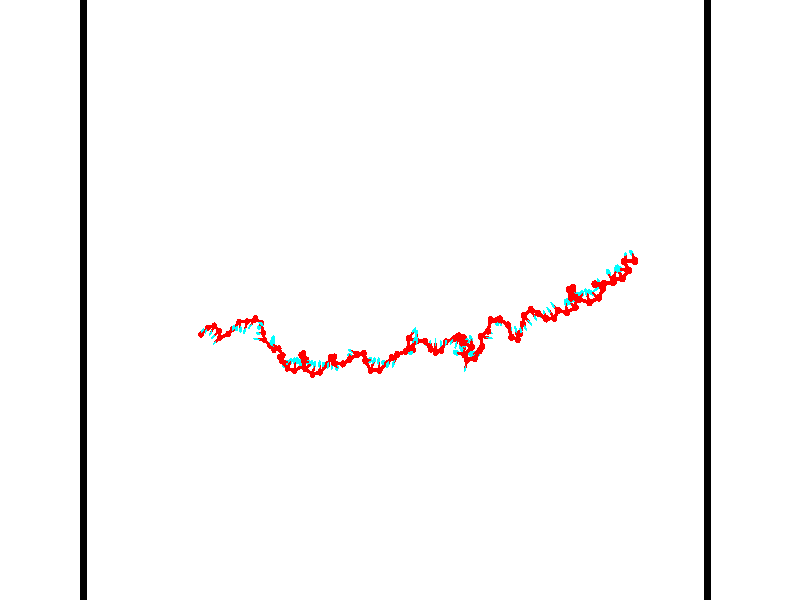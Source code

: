// switches for output
#declare DRAW_BASES = 1; // possible values are 0, 1; only relevant for DNA ribbons
#declare DRAW_BASES_TYPE = 3; // possible values are 1, 2, 3; only relevant for DNA ribbons
#declare DRAW_FOG = 0; // set to 1 to enable fog

#include "colors.inc"

#include "transforms.inc"
background { rgb <1, 1, 1>}

#default {
   normal{
       ripples 0.25
       frequency 0.20
       turbulence 0.2
       lambda 5
   }
	finish {
		phong 0.1
		phong_size 40.
	}
}

// original window dimensions: 1024x640


// camera settings

camera {
	sky <-0, 1, 0>
	up <-0, 1, 0>
	right 1.6 * <0.99995, 0, 0.00999983>
	location <54.4867, 55, 106.329>
	look_at <55, 55, 55.0001>
	direction <0.513302, 0, -51.3289>
	angle 67.0682
}


# declare cpy_camera_pos = <54.4867, 55, 106.329>;
# if (DRAW_FOG = 1)
fog {
	fog_type 2
	up vnormalize(cpy_camera_pos)
	color rgbt<1,1,1,0.3>
	distance 1e-5
	fog_alt 3e-3
	fog_offset 88
}
# end


// LIGHTS

# declare lum = 6;
global_settings {
	ambient_light rgb lum * <0.05, 0.05, 0.05>
	max_trace_level 15
}# declare cpy_direct_light_amount = 0.25;
light_source
{	1000 * <-0.98995, -1, 1.00995>,
	rgb lum * cpy_direct_light_amount
	parallel
}

light_source
{	1000 * <0.98995, 1, -1.00995>,
	rgb lum * cpy_direct_light_amount
	parallel
}

// strand 0

// nucleotide -1

// particle -1
sphere {
	<36.469757, 52.319912, 49.833111> 0.250000
	pigment { color rgbt <1,0,0,0> }
	no_shadow
}
cylinder {
	<36.651382, 52.519482, 50.128380>,  <36.760357, 52.639225, 50.305542>, 0.100000
	pigment { color rgbt <1,0,0,0> }
	no_shadow
}
cylinder {
	<36.651382, 52.519482, 50.128380>,  <36.469757, 52.319912, 49.833111>, 0.100000
	pigment { color rgbt <1,0,0,0> }
	no_shadow
}

// particle -1
sphere {
	<36.651382, 52.519482, 50.128380> 0.100000
	pigment { color rgbt <1,0,0,0> }
	no_shadow
}
sphere {
	0, 1
	scale<0.080000,0.200000,0.300000>
	matrix <0.754442, -0.656041, -0.020658,
		0.473966, 0.566289, -0.674295,
		0.454064, 0.498925, 0.738173,
		36.787601, 52.669159, 50.349831>
	pigment { color rgbt <0,1,1,0> }
	no_shadow
}
cylinder {
	<37.087269, 52.842365, 49.775970>,  <36.469757, 52.319912, 49.833111>, 0.130000
	pigment { color rgbt <1,0,0,0> }
	no_shadow
}

// nucleotide -1

// particle -1
sphere {
	<37.087269, 52.842365, 49.775970> 0.250000
	pigment { color rgbt <1,0,0,0> }
	no_shadow
}
cylinder {
	<37.113022, 52.698540, 50.148331>,  <37.128475, 52.612244, 50.371746>, 0.100000
	pigment { color rgbt <1,0,0,0> }
	no_shadow
}
cylinder {
	<37.113022, 52.698540, 50.148331>,  <37.087269, 52.842365, 49.775970>, 0.100000
	pigment { color rgbt <1,0,0,0> }
	no_shadow
}

// particle -1
sphere {
	<37.113022, 52.698540, 50.148331> 0.100000
	pigment { color rgbt <1,0,0,0> }
	no_shadow
}
sphere {
	0, 1
	scale<0.080000,0.200000,0.300000>
	matrix <0.824543, -0.506290, -0.252585,
		0.562124, 0.783826, 0.263879,
		0.064383, -0.359564, 0.930897,
		37.132336, 52.590672, 50.427601>
	pigment { color rgbt <0,1,1,0> }
	no_shadow
}
cylinder {
	<37.770618, 53.006657, 49.980679>,  <37.087269, 52.842365, 49.775970>, 0.130000
	pigment { color rgbt <1,0,0,0> }
	no_shadow
}

// nucleotide -1

// particle -1
sphere {
	<37.770618, 53.006657, 49.980679> 0.250000
	pigment { color rgbt <1,0,0,0> }
	no_shadow
}
cylinder {
	<37.635727, 52.687382, 50.180351>,  <37.554794, 52.495815, 50.300156>, 0.100000
	pigment { color rgbt <1,0,0,0> }
	no_shadow
}
cylinder {
	<37.635727, 52.687382, 50.180351>,  <37.770618, 53.006657, 49.980679>, 0.100000
	pigment { color rgbt <1,0,0,0> }
	no_shadow
}

// particle -1
sphere {
	<37.635727, 52.687382, 50.180351> 0.100000
	pigment { color rgbt <1,0,0,0> }
	no_shadow
}
sphere {
	0, 1
	scale<0.080000,0.200000,0.300000>
	matrix <0.811005, -0.515569, -0.276514,
		0.478070, 0.311588, 0.821195,
		-0.337224, -0.798186, 0.499178,
		37.534561, 52.447926, 50.330105>
	pigment { color rgbt <0,1,1,0> }
	no_shadow
}
cylinder {
	<38.303604, 52.612198, 50.261444>,  <37.770618, 53.006657, 49.980679>, 0.130000
	pigment { color rgbt <1,0,0,0> }
	no_shadow
}

// nucleotide -1

// particle -1
sphere {
	<38.303604, 52.612198, 50.261444> 0.250000
	pigment { color rgbt <1,0,0,0> }
	no_shadow
}
cylinder {
	<38.007851, 52.351879, 50.330475>,  <37.830399, 52.195690, 50.371891>, 0.100000
	pigment { color rgbt <1,0,0,0> }
	no_shadow
}
cylinder {
	<38.007851, 52.351879, 50.330475>,  <38.303604, 52.612198, 50.261444>, 0.100000
	pigment { color rgbt <1,0,0,0> }
	no_shadow
}

// particle -1
sphere {
	<38.007851, 52.351879, 50.330475> 0.100000
	pigment { color rgbt <1,0,0,0> }
	no_shadow
}
sphere {
	0, 1
	scale<0.080000,0.200000,0.300000>
	matrix <0.641674, -0.758744, -0.112086,
		0.203885, 0.027862, 0.978598,
		-0.739382, -0.650793, 0.172575,
		37.786037, 52.156643, 50.382248>
	pigment { color rgbt <0,1,1,0> }
	no_shadow
}
cylinder {
	<38.458611, 52.078274, 50.721638>,  <38.303604, 52.612198, 50.261444>, 0.130000
	pigment { color rgbt <1,0,0,0> }
	no_shadow
}

// nucleotide -1

// particle -1
sphere {
	<38.458611, 52.078274, 50.721638> 0.250000
	pigment { color rgbt <1,0,0,0> }
	no_shadow
}
cylinder {
	<38.166355, 51.878319, 50.535614>,  <37.991001, 51.758347, 50.424000>, 0.100000
	pigment { color rgbt <1,0,0,0> }
	no_shadow
}
cylinder {
	<38.166355, 51.878319, 50.535614>,  <38.458611, 52.078274, 50.721638>, 0.100000
	pigment { color rgbt <1,0,0,0> }
	no_shadow
}

// particle -1
sphere {
	<38.166355, 51.878319, 50.535614> 0.100000
	pigment { color rgbt <1,0,0,0> }
	no_shadow
}
sphere {
	0, 1
	scale<0.080000,0.200000,0.300000>
	matrix <0.588245, -0.806666, -0.057081,
		-0.346615, -0.315276, 0.883436,
		-0.730634, -0.499891, -0.465062,
		37.947166, 51.728352, 50.396095>
	pigment { color rgbt <0,1,1,0> }
	no_shadow
}
cylinder {
	<39.221764, 52.391674, 50.553482>,  <38.458611, 52.078274, 50.721638>, 0.130000
	pigment { color rgbt <1,0,0,0> }
	no_shadow
}

// nucleotide -1

// particle -1
sphere {
	<39.221764, 52.391674, 50.553482> 0.250000
	pigment { color rgbt <1,0,0,0> }
	no_shadow
}
cylinder {
	<39.506248, 52.656845, 50.647030>,  <39.676941, 52.815948, 50.703159>, 0.100000
	pigment { color rgbt <1,0,0,0> }
	no_shadow
}
cylinder {
	<39.506248, 52.656845, 50.647030>,  <39.221764, 52.391674, 50.553482>, 0.100000
	pigment { color rgbt <1,0,0,0> }
	no_shadow
}

// particle -1
sphere {
	<39.506248, 52.656845, 50.647030> 0.100000
	pigment { color rgbt <1,0,0,0> }
	no_shadow
}
sphere {
	0, 1
	scale<0.080000,0.200000,0.300000>
	matrix <0.596115, -0.392420, -0.700467,
		-0.372585, 0.637597, -0.674278,
		0.711216, 0.662930, 0.233871,
		39.719612, 52.855724, 50.717190>
	pigment { color rgbt <0,1,1,0> }
	no_shadow
}
cylinder {
	<39.458725, 52.746326, 49.943287>,  <39.221764, 52.391674, 50.553482>, 0.130000
	pigment { color rgbt <1,0,0,0> }
	no_shadow
}

// nucleotide -1

// particle -1
sphere {
	<39.458725, 52.746326, 49.943287> 0.250000
	pigment { color rgbt <1,0,0,0> }
	no_shadow
}
cylinder {
	<39.739185, 52.779053, 50.226608>,  <39.907463, 52.798687, 50.396603>, 0.100000
	pigment { color rgbt <1,0,0,0> }
	no_shadow
}
cylinder {
	<39.739185, 52.779053, 50.226608>,  <39.458725, 52.746326, 49.943287>, 0.100000
	pigment { color rgbt <1,0,0,0> }
	no_shadow
}

// particle -1
sphere {
	<39.739185, 52.779053, 50.226608> 0.100000
	pigment { color rgbt <1,0,0,0> }
	no_shadow
}
sphere {
	0, 1
	scale<0.080000,0.200000,0.300000>
	matrix <0.712984, -0.089111, -0.695494,
		0.006216, 0.992656, -0.120813,
		0.701152, 0.081814, 0.708302,
		39.949532, 52.803596, 50.439098>
	pigment { color rgbt <0,1,1,0> }
	no_shadow
}
cylinder {
	<40.013443, 53.295002, 49.774132>,  <39.458725, 52.746326, 49.943287>, 0.130000
	pigment { color rgbt <1,0,0,0> }
	no_shadow
}

// nucleotide -1

// particle -1
sphere {
	<40.013443, 53.295002, 49.774132> 0.250000
	pigment { color rgbt <1,0,0,0> }
	no_shadow
}
cylinder {
	<40.135899, 52.980282, 49.988503>,  <40.209373, 52.791451, 50.117126>, 0.100000
	pigment { color rgbt <1,0,0,0> }
	no_shadow
}
cylinder {
	<40.135899, 52.980282, 49.988503>,  <40.013443, 53.295002, 49.774132>, 0.100000
	pigment { color rgbt <1,0,0,0> }
	no_shadow
}

// particle -1
sphere {
	<40.135899, 52.980282, 49.988503> 0.100000
	pigment { color rgbt <1,0,0,0> }
	no_shadow
}
sphere {
	0, 1
	scale<0.080000,0.200000,0.300000>
	matrix <0.676702, -0.216108, -0.703826,
		0.669591, 0.578133, 0.466272,
		0.306140, -0.786803, 0.535928,
		40.227741, 52.744240, 50.149281>
	pigment { color rgbt <0,1,1,0> }
	no_shadow
}
cylinder {
	<40.749920, 53.321514, 49.814827>,  <40.013443, 53.295002, 49.774132>, 0.130000
	pigment { color rgbt <1,0,0,0> }
	no_shadow
}

// nucleotide -1

// particle -1
sphere {
	<40.749920, 53.321514, 49.814827> 0.250000
	pigment { color rgbt <1,0,0,0> }
	no_shadow
}
cylinder {
	<40.661354, 52.940723, 49.899414>,  <40.608215, 52.712250, 49.950165>, 0.100000
	pigment { color rgbt <1,0,0,0> }
	no_shadow
}
cylinder {
	<40.661354, 52.940723, 49.899414>,  <40.749920, 53.321514, 49.814827>, 0.100000
	pigment { color rgbt <1,0,0,0> }
	no_shadow
}

// particle -1
sphere {
	<40.661354, 52.940723, 49.899414> 0.100000
	pigment { color rgbt <1,0,0,0> }
	no_shadow
}
sphere {
	0, 1
	scale<0.080000,0.200000,0.300000>
	matrix <0.690843, -0.306172, -0.654977,
		0.688267, 0.001066, 0.725457,
		-0.221416, -0.951976, 0.211465,
		40.594929, 52.655132, 49.962852>
	pigment { color rgbt <0,1,1,0> }
	no_shadow
}
cylinder {
	<41.355259, 53.441544, 49.339664>,  <40.749920, 53.321514, 49.814827>, 0.130000
	pigment { color rgbt <1,0,0,0> }
	no_shadow
}

// nucleotide -1

// particle -1
sphere {
	<41.355259, 53.441544, 49.339664> 0.250000
	pigment { color rgbt <1,0,0,0> }
	no_shadow
}
cylinder {
	<41.091042, 53.153969, 49.253117>,  <40.932510, 52.981426, 49.201187>, 0.100000
	pigment { color rgbt <1,0,0,0> }
	no_shadow
}
cylinder {
	<41.091042, 53.153969, 49.253117>,  <41.355259, 53.441544, 49.339664>, 0.100000
	pigment { color rgbt <1,0,0,0> }
	no_shadow
}

// particle -1
sphere {
	<41.091042, 53.153969, 49.253117> 0.100000
	pigment { color rgbt <1,0,0,0> }
	no_shadow
}
sphere {
	0, 1
	scale<0.080000,0.200000,0.300000>
	matrix <-0.720862, 0.526763, 0.450420,
		-0.209849, 0.453493, -0.866203,
		-0.660546, -0.718933, -0.216366,
		40.892879, 52.938290, 49.188206>
	pigment { color rgbt <0,1,1,0> }
	no_shadow
}
cylinder {
	<41.592361, 53.576218, 50.001041>,  <41.355259, 53.441544, 49.339664>, 0.130000
	pigment { color rgbt <1,0,0,0> }
	no_shadow
}

// nucleotide -1

// particle -1
sphere {
	<41.592361, 53.576218, 50.001041> 0.250000
	pigment { color rgbt <1,0,0,0> }
	no_shadow
}
cylinder {
	<41.902317, 53.347733, 50.109306>,  <42.088291, 53.210640, 50.174267>, 0.100000
	pigment { color rgbt <1,0,0,0> }
	no_shadow
}
cylinder {
	<41.902317, 53.347733, 50.109306>,  <41.592361, 53.576218, 50.001041>, 0.100000
	pigment { color rgbt <1,0,0,0> }
	no_shadow
}

// particle -1
sphere {
	<41.902317, 53.347733, 50.109306> 0.100000
	pigment { color rgbt <1,0,0,0> }
	no_shadow
}
sphere {
	0, 1
	scale<0.080000,0.200000,0.300000>
	matrix <-0.465300, -0.805301, -0.367404,
		0.427830, 0.158759, -0.889808,
		0.774892, -0.571214, 0.270661,
		42.134785, 53.176369, 50.190506>
	pigment { color rgbt <0,1,1,0> }
	no_shadow
}
cylinder {
	<42.008018, 53.170036, 49.396240>,  <41.592361, 53.576218, 50.001041>, 0.130000
	pigment { color rgbt <1,0,0,0> }
	no_shadow
}

// nucleotide -1

// particle -1
sphere {
	<42.008018, 53.170036, 49.396240> 0.250000
	pigment { color rgbt <1,0,0,0> }
	no_shadow
}
cylinder {
	<41.965572, 53.000786, 49.756172>,  <41.940105, 52.899235, 49.972134>, 0.100000
	pigment { color rgbt <1,0,0,0> }
	no_shadow
}
cylinder {
	<41.965572, 53.000786, 49.756172>,  <42.008018, 53.170036, 49.396240>, 0.100000
	pigment { color rgbt <1,0,0,0> }
	no_shadow
}

// particle -1
sphere {
	<41.965572, 53.000786, 49.756172> 0.100000
	pigment { color rgbt <1,0,0,0> }
	no_shadow
}
sphere {
	0, 1
	scale<0.080000,0.200000,0.300000>
	matrix <-0.431259, -0.795818, -0.425076,
		0.895966, -0.433169, -0.098031,
		-0.106115, -0.423130, 0.899833,
		41.933739, 52.873848, 50.026123>
	pigment { color rgbt <0,1,1,0> }
	no_shadow
}
cylinder {
	<42.186260, 52.422470, 49.354557>,  <42.008018, 53.170036, 49.396240>, 0.130000
	pigment { color rgbt <1,0,0,0> }
	no_shadow
}

// nucleotide -1

// particle -1
sphere {
	<42.186260, 52.422470, 49.354557> 0.250000
	pigment { color rgbt <1,0,0,0> }
	no_shadow
}
cylinder {
	<41.997841, 52.416420, 49.707348>,  <41.884789, 52.412788, 49.919022>, 0.100000
	pigment { color rgbt <1,0,0,0> }
	no_shadow
}
cylinder {
	<41.997841, 52.416420, 49.707348>,  <42.186260, 52.422470, 49.354557>, 0.100000
	pigment { color rgbt <1,0,0,0> }
	no_shadow
}

// particle -1
sphere {
	<41.997841, 52.416420, 49.707348> 0.100000
	pigment { color rgbt <1,0,0,0> }
	no_shadow
}
sphere {
	0, 1
	scale<0.080000,0.200000,0.300000>
	matrix <-0.354620, -0.912251, -0.205042,
		0.807684, -0.409352, 0.424355,
		-0.471052, -0.015124, 0.881976,
		41.856525, 52.411884, 49.971939>
	pigment { color rgbt <0,1,1,0> }
	no_shadow
}
cylinder {
	<42.368862, 51.888172, 49.810184>,  <42.186260, 52.422470, 49.354557>, 0.130000
	pigment { color rgbt <1,0,0,0> }
	no_shadow
}

// nucleotide -1

// particle -1
sphere {
	<42.368862, 51.888172, 49.810184> 0.250000
	pigment { color rgbt <1,0,0,0> }
	no_shadow
}
cylinder {
	<41.989178, 51.939621, 49.925041>,  <41.761368, 51.970490, 49.993958>, 0.100000
	pigment { color rgbt <1,0,0,0> }
	no_shadow
}
cylinder {
	<41.989178, 51.939621, 49.925041>,  <42.368862, 51.888172, 49.810184>, 0.100000
	pigment { color rgbt <1,0,0,0> }
	no_shadow
}

// particle -1
sphere {
	<41.989178, 51.939621, 49.925041> 0.100000
	pigment { color rgbt <1,0,0,0> }
	no_shadow
}
sphere {
	0, 1
	scale<0.080000,0.200000,0.300000>
	matrix <-0.165895, -0.980056, -0.109403,
		0.267347, -0.151483, 0.951619,
		-0.949213, 0.128620, 0.287145,
		41.704414, 51.978207, 50.011185>
	pigment { color rgbt <0,1,1,0> }
	no_shadow
}
cylinder {
	<42.889206, 51.446564, 49.765503>,  <42.368862, 51.888172, 49.810184>, 0.130000
	pigment { color rgbt <1,0,0,0> }
	no_shadow
}

// nucleotide -1

// particle -1
sphere {
	<42.889206, 51.446564, 49.765503> 0.250000
	pigment { color rgbt <1,0,0,0> }
	no_shadow
}
cylinder {
	<43.079945, 51.766258, 49.911839>,  <43.194389, 51.958073, 49.999641>, 0.100000
	pigment { color rgbt <1,0,0,0> }
	no_shadow
}
cylinder {
	<43.079945, 51.766258, 49.911839>,  <42.889206, 51.446564, 49.765503>, 0.100000
	pigment { color rgbt <1,0,0,0> }
	no_shadow
}

// particle -1
sphere {
	<43.079945, 51.766258, 49.911839> 0.100000
	pigment { color rgbt <1,0,0,0> }
	no_shadow
}
sphere {
	0, 1
	scale<0.080000,0.200000,0.300000>
	matrix <-0.260207, -0.269199, 0.927267,
		0.839587, -0.537362, 0.079599,
		0.476850, 0.799233, 0.365841,
		43.223000, 52.006027, 50.021591>
	pigment { color rgbt <0,1,1,0> }
	no_shadow
}
cylinder {
	<43.362122, 51.128967, 50.234722>,  <42.889206, 51.446564, 49.765503>, 0.130000
	pigment { color rgbt <1,0,0,0> }
	no_shadow
}

// nucleotide -1

// particle -1
sphere {
	<43.362122, 51.128967, 50.234722> 0.250000
	pigment { color rgbt <1,0,0,0> }
	no_shadow
}
cylinder {
	<43.300732, 51.516445, 50.312778>,  <43.263897, 51.748932, 50.359612>, 0.100000
	pigment { color rgbt <1,0,0,0> }
	no_shadow
}
cylinder {
	<43.300732, 51.516445, 50.312778>,  <43.362122, 51.128967, 50.234722>, 0.100000
	pigment { color rgbt <1,0,0,0> }
	no_shadow
}

// particle -1
sphere {
	<43.300732, 51.516445, 50.312778> 0.100000
	pigment { color rgbt <1,0,0,0> }
	no_shadow
}
sphere {
	0, 1
	scale<0.080000,0.200000,0.300000>
	matrix <-0.118427, -0.214087, 0.969609,
		0.981030, 0.125704, 0.147577,
		-0.153478, 0.968693, 0.195140,
		43.254688, 51.807053, 50.371319>
	pigment { color rgbt <0,1,1,0> }
	no_shadow
}
cylinder {
	<43.880009, 51.273834, 50.647865>,  <43.362122, 51.128967, 50.234722>, 0.130000
	pigment { color rgbt <1,0,0,0> }
	no_shadow
}

// nucleotide -1

// particle -1
sphere {
	<43.880009, 51.273834, 50.647865> 0.250000
	pigment { color rgbt <1,0,0,0> }
	no_shadow
}
cylinder {
	<43.545532, 51.491177, 50.677666>,  <43.344845, 51.621582, 50.695545>, 0.100000
	pigment { color rgbt <1,0,0,0> }
	no_shadow
}
cylinder {
	<43.545532, 51.491177, 50.677666>,  <43.880009, 51.273834, 50.647865>, 0.100000
	pigment { color rgbt <1,0,0,0> }
	no_shadow
}

// particle -1
sphere {
	<43.545532, 51.491177, 50.677666> 0.100000
	pigment { color rgbt <1,0,0,0> }
	no_shadow
}
sphere {
	0, 1
	scale<0.080000,0.200000,0.300000>
	matrix <-0.146333, -0.351968, 0.924503,
		0.528554, 0.762159, 0.373823,
		-0.836192, 0.543352, 0.074505,
		43.294674, 51.654182, 50.700016>
	pigment { color rgbt <0,1,1,0> }
	no_shadow
}
cylinder {
	<44.347717, 50.796124, 51.139336>,  <43.880009, 51.273834, 50.647865>, 0.130000
	pigment { color rgbt <1,0,0,0> }
	no_shadow
}

// nucleotide -1

// particle -1
sphere {
	<44.347717, 50.796124, 51.139336> 0.250000
	pigment { color rgbt <1,0,0,0> }
	no_shadow
}
cylinder {
	<44.406124, 50.427307, 51.282734>,  <44.441166, 50.206017, 51.368771>, 0.100000
	pigment { color rgbt <1,0,0,0> }
	no_shadow
}
cylinder {
	<44.406124, 50.427307, 51.282734>,  <44.347717, 50.796124, 51.139336>, 0.100000
	pigment { color rgbt <1,0,0,0> }
	no_shadow
}

// particle -1
sphere {
	<44.406124, 50.427307, 51.282734> 0.100000
	pigment { color rgbt <1,0,0,0> }
	no_shadow
}
sphere {
	0, 1
	scale<0.080000,0.200000,0.300000>
	matrix <0.712001, 0.349534, 0.609000,
		-0.686829, 0.166325, 0.707532,
		0.146014, -0.922042, 0.358494,
		44.449928, 50.150696, 51.390282>
	pigment { color rgbt <0,1,1,0> }
	no_shadow
}
cylinder {
	<44.206707, 50.700989, 51.855385>,  <44.347717, 50.796124, 51.139336>, 0.130000
	pigment { color rgbt <1,0,0,0> }
	no_shadow
}

// nucleotide -1

// particle -1
sphere {
	<44.206707, 50.700989, 51.855385> 0.250000
	pigment { color rgbt <1,0,0,0> }
	no_shadow
}
cylinder {
	<44.497265, 50.448959, 51.745583>,  <44.671600, 50.297741, 51.679703>, 0.100000
	pigment { color rgbt <1,0,0,0> }
	no_shadow
}
cylinder {
	<44.497265, 50.448959, 51.745583>,  <44.206707, 50.700989, 51.855385>, 0.100000
	pigment { color rgbt <1,0,0,0> }
	no_shadow
}

// particle -1
sphere {
	<44.497265, 50.448959, 51.745583> 0.100000
	pigment { color rgbt <1,0,0,0> }
	no_shadow
}
sphere {
	0, 1
	scale<0.080000,0.200000,0.300000>
	matrix <0.627929, 0.446068, 0.637753,
		-0.279385, -0.635631, 0.719665,
		0.726395, -0.630077, -0.274507,
		44.715183, 50.259937, 51.663231>
	pigment { color rgbt <0,1,1,0> }
	no_shadow
}
cylinder {
	<44.502426, 50.478035, 52.548080>,  <44.206707, 50.700989, 51.855385>, 0.130000
	pigment { color rgbt <1,0,0,0> }
	no_shadow
}

// nucleotide -1

// particle -1
sphere {
	<44.502426, 50.478035, 52.548080> 0.250000
	pigment { color rgbt <1,0,0,0> }
	no_shadow
}
cylinder {
	<44.747253, 50.395340, 52.242760>,  <44.894150, 50.345722, 52.059566>, 0.100000
	pigment { color rgbt <1,0,0,0> }
	no_shadow
}
cylinder {
	<44.747253, 50.395340, 52.242760>,  <44.502426, 50.478035, 52.548080>, 0.100000
	pigment { color rgbt <1,0,0,0> }
	no_shadow
}

// particle -1
sphere {
	<44.747253, 50.395340, 52.242760> 0.100000
	pigment { color rgbt <1,0,0,0> }
	no_shadow
}
sphere {
	0, 1
	scale<0.080000,0.200000,0.300000>
	matrix <0.760044, 0.420362, 0.495609,
		0.218404, -0.883491, 0.414418,
		0.612072, -0.206733, -0.763301,
		44.930874, 50.333321, 52.013771>
	pigment { color rgbt <0,1,1,0> }
	no_shadow
}
cylinder {
	<45.041039, 49.952847, 52.744457>,  <44.502426, 50.478035, 52.548080>, 0.130000
	pigment { color rgbt <1,0,0,0> }
	no_shadow
}

// nucleotide -1

// particle -1
sphere {
	<45.041039, 49.952847, 52.744457> 0.250000
	pigment { color rgbt <1,0,0,0> }
	no_shadow
}
cylinder {
	<45.167950, 50.228088, 52.483429>,  <45.244095, 50.393234, 52.326813>, 0.100000
	pigment { color rgbt <1,0,0,0> }
	no_shadow
}
cylinder {
	<45.167950, 50.228088, 52.483429>,  <45.041039, 49.952847, 52.744457>, 0.100000
	pigment { color rgbt <1,0,0,0> }
	no_shadow
}

// particle -1
sphere {
	<45.167950, 50.228088, 52.483429> 0.100000
	pigment { color rgbt <1,0,0,0> }
	no_shadow
}
sphere {
	0, 1
	scale<0.080000,0.200000,0.300000>
	matrix <0.766407, 0.219230, 0.603788,
		0.558533, -0.691700, -0.457813,
		0.317273, 0.688106, -0.652570,
		45.263130, 50.434521, 52.287659>
	pigment { color rgbt <0,1,1,0> }
	no_shadow
}
cylinder {
	<45.648014, 49.753502, 52.528965>,  <45.041039, 49.952847, 52.744457>, 0.130000
	pigment { color rgbt <1,0,0,0> }
	no_shadow
}

// nucleotide -1

// particle -1
sphere {
	<45.648014, 49.753502, 52.528965> 0.250000
	pigment { color rgbt <1,0,0,0> }
	no_shadow
}
cylinder {
	<45.640770, 50.150196, 52.478157>,  <45.636425, 50.388214, 52.447670>, 0.100000
	pigment { color rgbt <1,0,0,0> }
	no_shadow
}
cylinder {
	<45.640770, 50.150196, 52.478157>,  <45.648014, 49.753502, 52.528965>, 0.100000
	pigment { color rgbt <1,0,0,0> }
	no_shadow
}

// particle -1
sphere {
	<45.640770, 50.150196, 52.478157> 0.100000
	pigment { color rgbt <1,0,0,0> }
	no_shadow
}
sphere {
	0, 1
	scale<0.080000,0.200000,0.300000>
	matrix <0.806186, 0.089629, 0.584835,
		0.591386, -0.091812, -0.801145,
		-0.018111, 0.991735, -0.127022,
		45.635338, 50.447716, 52.440052>
	pigment { color rgbt <0,1,1,0> }
	no_shadow
}
cylinder {
	<46.333141, 50.100090, 52.248737>,  <45.648014, 49.753502, 52.528965>, 0.130000
	pigment { color rgbt <1,0,0,0> }
	no_shadow
}

// nucleotide -1

// particle -1
sphere {
	<46.333141, 50.100090, 52.248737> 0.250000
	pigment { color rgbt <1,0,0,0> }
	no_shadow
}
cylinder {
	<46.117855, 50.343460, 52.482025>,  <45.988682, 50.489483, 52.621998>, 0.100000
	pigment { color rgbt <1,0,0,0> }
	no_shadow
}
cylinder {
	<46.117855, 50.343460, 52.482025>,  <46.333141, 50.100090, 52.248737>, 0.100000
	pigment { color rgbt <1,0,0,0> }
	no_shadow
}

// particle -1
sphere {
	<46.117855, 50.343460, 52.482025> 0.100000
	pigment { color rgbt <1,0,0,0> }
	no_shadow
}
sphere {
	0, 1
	scale<0.080000,0.200000,0.300000>
	matrix <0.725684, -0.017376, 0.687808,
		0.428611, 0.793424, -0.432170,
		-0.538214, 0.608421, 0.583223,
		45.956390, 50.525986, 52.656994>
	pigment { color rgbt <0,1,1,0> }
	no_shadow
}
cylinder {
	<46.719791, 50.569241, 52.662350>,  <46.333141, 50.100090, 52.248737>, 0.130000
	pigment { color rgbt <1,0,0,0> }
	no_shadow
}

// nucleotide -1

// particle -1
sphere {
	<46.719791, 50.569241, 52.662350> 0.250000
	pigment { color rgbt <1,0,0,0> }
	no_shadow
}
cylinder {
	<46.384155, 50.510403, 52.871841>,  <46.182774, 50.475098, 52.997536>, 0.100000
	pigment { color rgbt <1,0,0,0> }
	no_shadow
}
cylinder {
	<46.384155, 50.510403, 52.871841>,  <46.719791, 50.569241, 52.662350>, 0.100000
	pigment { color rgbt <1,0,0,0> }
	no_shadow
}

// particle -1
sphere {
	<46.384155, 50.510403, 52.871841> 0.100000
	pigment { color rgbt <1,0,0,0> }
	no_shadow
}
sphere {
	0, 1
	scale<0.080000,0.200000,0.300000>
	matrix <0.493454, 0.199433, 0.846599,
		-0.228983, 0.968808, -0.094755,
		-0.839089, -0.147099, 0.523728,
		46.132427, 50.466274, 53.028961>
	pigment { color rgbt <0,1,1,0> }
	no_shadow
}
cylinder {
	<46.527946, 51.108616, 53.216026>,  <46.719791, 50.569241, 52.662350>, 0.130000
	pigment { color rgbt <1,0,0,0> }
	no_shadow
}

// nucleotide -1

// particle -1
sphere {
	<46.527946, 51.108616, 53.216026> 0.250000
	pigment { color rgbt <1,0,0,0> }
	no_shadow
}
cylinder {
	<46.430927, 50.733719, 53.316223>,  <46.372715, 50.508781, 53.376343>, 0.100000
	pigment { color rgbt <1,0,0,0> }
	no_shadow
}
cylinder {
	<46.430927, 50.733719, 53.316223>,  <46.527946, 51.108616, 53.216026>, 0.100000
	pigment { color rgbt <1,0,0,0> }
	no_shadow
}

// particle -1
sphere {
	<46.430927, 50.733719, 53.316223> 0.100000
	pigment { color rgbt <1,0,0,0> }
	no_shadow
}
sphere {
	0, 1
	scale<0.080000,0.200000,0.300000>
	matrix <0.701898, 0.008708, 0.712224,
		-0.669708, 0.348572, 0.655736,
		-0.242551, -0.937241, 0.250494,
		46.358162, 50.452545, 53.391373>
	pigment { color rgbt <0,1,1,0> }
	no_shadow
}
cylinder {
	<46.457893, 51.022881, 53.995567>,  <46.527946, 51.108616, 53.216026>, 0.130000
	pigment { color rgbt <1,0,0,0> }
	no_shadow
}

// nucleotide -1

// particle -1
sphere {
	<46.457893, 51.022881, 53.995567> 0.250000
	pigment { color rgbt <1,0,0,0> }
	no_shadow
}
cylinder {
	<46.585140, 50.687374, 53.818810>,  <46.661488, 50.486069, 53.712753>, 0.100000
	pigment { color rgbt <1,0,0,0> }
	no_shadow
}
cylinder {
	<46.585140, 50.687374, 53.818810>,  <46.457893, 51.022881, 53.995567>, 0.100000
	pigment { color rgbt <1,0,0,0> }
	no_shadow
}

// particle -1
sphere {
	<46.585140, 50.687374, 53.818810> 0.100000
	pigment { color rgbt <1,0,0,0> }
	no_shadow
}
sphere {
	0, 1
	scale<0.080000,0.200000,0.300000>
	matrix <0.821421, 0.011125, 0.570214,
		-0.473360, -0.544378, 0.692519,
		0.318116, -0.838766, -0.441897,
		46.680576, 50.435745, 53.686241>
	pigment { color rgbt <0,1,1,0> }
	no_shadow
}
cylinder {
	<46.730686, 50.681976, 54.477180>,  <46.457893, 51.022881, 53.995567>, 0.130000
	pigment { color rgbt <1,0,0,0> }
	no_shadow
}

// nucleotide -1

// particle -1
sphere {
	<46.730686, 50.681976, 54.477180> 0.250000
	pigment { color rgbt <1,0,0,0> }
	no_shadow
}
cylinder {
	<46.912075, 50.572296, 54.137962>,  <47.020908, 50.506489, 53.934433>, 0.100000
	pigment { color rgbt <1,0,0,0> }
	no_shadow
}
cylinder {
	<46.912075, 50.572296, 54.137962>,  <46.730686, 50.681976, 54.477180>, 0.100000
	pigment { color rgbt <1,0,0,0> }
	no_shadow
}

// particle -1
sphere {
	<46.912075, 50.572296, 54.137962> 0.100000
	pigment { color rgbt <1,0,0,0> }
	no_shadow
}
sphere {
	0, 1
	scale<0.080000,0.200000,0.300000>
	matrix <0.874193, -0.048532, 0.483147,
		-0.173636, -0.960448, 0.217695,
		0.453472, -0.274198, -0.848044,
		47.048115, 50.490036, 53.883549>
	pigment { color rgbt <0,1,1,0> }
	no_shadow
}
cylinder {
	<46.906033, 50.092896, 54.596535>,  <46.730686, 50.681976, 54.477180>, 0.130000
	pigment { color rgbt <1,0,0,0> }
	no_shadow
}

// nucleotide -1

// particle -1
sphere {
	<46.906033, 50.092896, 54.596535> 0.250000
	pigment { color rgbt <1,0,0,0> }
	no_shadow
}
cylinder {
	<47.144733, 50.288330, 54.341923>,  <47.287956, 50.405590, 54.189156>, 0.100000
	pigment { color rgbt <1,0,0,0> }
	no_shadow
}
cylinder {
	<47.144733, 50.288330, 54.341923>,  <46.906033, 50.092896, 54.596535>, 0.100000
	pigment { color rgbt <1,0,0,0> }
	no_shadow
}

// particle -1
sphere {
	<47.144733, 50.288330, 54.341923> 0.100000
	pigment { color rgbt <1,0,0,0> }
	no_shadow
}
sphere {
	0, 1
	scale<0.080000,0.200000,0.300000>
	matrix <0.762687, -0.098837, 0.639171,
		0.249378, -0.866899, -0.431621,
		0.596756, 0.488587, -0.636525,
		47.323761, 50.434906, 54.150967>
	pigment { color rgbt <0,1,1,0> }
	no_shadow
}
cylinder {
	<47.507523, 49.681725, 54.459427>,  <46.906033, 50.092896, 54.596535>, 0.130000
	pigment { color rgbt <1,0,0,0> }
	no_shadow
}

// nucleotide -1

// particle -1
sphere {
	<47.507523, 49.681725, 54.459427> 0.250000
	pigment { color rgbt <1,0,0,0> }
	no_shadow
}
cylinder {
	<47.593098, 50.070297, 54.418324>,  <47.644444, 50.303440, 54.393661>, 0.100000
	pigment { color rgbt <1,0,0,0> }
	no_shadow
}
cylinder {
	<47.593098, 50.070297, 54.418324>,  <47.507523, 49.681725, 54.459427>, 0.100000
	pigment { color rgbt <1,0,0,0> }
	no_shadow
}

// particle -1
sphere {
	<47.593098, 50.070297, 54.418324> 0.100000
	pigment { color rgbt <1,0,0,0> }
	no_shadow
}
sphere {
	0, 1
	scale<0.080000,0.200000,0.300000>
	matrix <0.908820, -0.159363, 0.385550,
		0.358158, -0.175873, -0.916947,
		0.213935, 0.971428, -0.102760,
		47.657280, 50.361725, 54.387497>
	pigment { color rgbt <0,1,1,0> }
	no_shadow
}
cylinder {
	<48.120277, 49.800102, 54.097466>,  <47.507523, 49.681725, 54.459427>, 0.130000
	pigment { color rgbt <1,0,0,0> }
	no_shadow
}

// nucleotide -1

// particle -1
sphere {
	<48.120277, 49.800102, 54.097466> 0.250000
	pigment { color rgbt <1,0,0,0> }
	no_shadow
}
cylinder {
	<48.112316, 50.154495, 54.282784>,  <48.107540, 50.367130, 54.393974>, 0.100000
	pigment { color rgbt <1,0,0,0> }
	no_shadow
}
cylinder {
	<48.112316, 50.154495, 54.282784>,  <48.120277, 49.800102, 54.097466>, 0.100000
	pigment { color rgbt <1,0,0,0> }
	no_shadow
}

// particle -1
sphere {
	<48.112316, 50.154495, 54.282784> 0.100000
	pigment { color rgbt <1,0,0,0> }
	no_shadow
}
sphere {
	0, 1
	scale<0.080000,0.200000,0.300000>
	matrix <0.870336, -0.212701, 0.444154,
		0.492055, 0.412063, -0.766867,
		-0.019906, 0.885981, 0.463294,
		48.106346, 50.420288, 54.421772>
	pigment { color rgbt <0,1,1,0> }
	no_shadow
}
cylinder {
	<48.701309, 50.314083, 53.866188>,  <48.120277, 49.800102, 54.097466>, 0.130000
	pigment { color rgbt <1,0,0,0> }
	no_shadow
}

// nucleotide -1

// particle -1
sphere {
	<48.701309, 50.314083, 53.866188> 0.250000
	pigment { color rgbt <1,0,0,0> }
	no_shadow
}
cylinder {
	<48.556595, 50.363548, 54.235798>,  <48.469765, 50.393227, 54.457565>, 0.100000
	pigment { color rgbt <1,0,0,0> }
	no_shadow
}
cylinder {
	<48.556595, 50.363548, 54.235798>,  <48.701309, 50.314083, 53.866188>, 0.100000
	pigment { color rgbt <1,0,0,0> }
	no_shadow
}

// particle -1
sphere {
	<48.556595, 50.363548, 54.235798> 0.100000
	pigment { color rgbt <1,0,0,0> }
	no_shadow
}
sphere {
	0, 1
	scale<0.080000,0.200000,0.300000>
	matrix <0.902460, -0.202150, 0.380396,
		0.233832, 0.971516, -0.038465,
		-0.361785, 0.123661, 0.924024,
		48.448059, 50.400646, 54.513004>
	pigment { color rgbt <0,1,1,0> }
	no_shadow
}
cylinder {
	<49.016190, 50.848717, 54.132244>,  <48.701309, 50.314083, 53.866188>, 0.130000
	pigment { color rgbt <1,0,0,0> }
	no_shadow
}

// nucleotide -1

// particle -1
sphere {
	<49.016190, 50.848717, 54.132244> 0.250000
	pigment { color rgbt <1,0,0,0> }
	no_shadow
}
cylinder {
	<48.919388, 50.560879, 54.392586>,  <48.861305, 50.388176, 54.548790>, 0.100000
	pigment { color rgbt <1,0,0,0> }
	no_shadow
}
cylinder {
	<48.919388, 50.560879, 54.392586>,  <49.016190, 50.848717, 54.132244>, 0.100000
	pigment { color rgbt <1,0,0,0> }
	no_shadow
}

// particle -1
sphere {
	<48.919388, 50.560879, 54.392586> 0.100000
	pigment { color rgbt <1,0,0,0> }
	no_shadow
}
sphere {
	0, 1
	scale<0.080000,0.200000,0.300000>
	matrix <0.968615, -0.139954, 0.205421,
		-0.056731, 0.680140, 0.730883,
		-0.242005, -0.719599, 0.650855,
		48.846786, 50.344997, 54.587841>
	pigment { color rgbt <0,1,1,0> }
	no_shadow
}
cylinder {
	<49.414318, 50.963238, 54.870213>,  <49.016190, 50.848717, 54.132244>, 0.130000
	pigment { color rgbt <1,0,0,0> }
	no_shadow
}

// nucleotide -1

// particle -1
sphere {
	<49.414318, 50.963238, 54.870213> 0.250000
	pigment { color rgbt <1,0,0,0> }
	no_shadow
}
cylinder {
	<49.305763, 50.580677, 54.827042>,  <49.240631, 50.351139, 54.801140>, 0.100000
	pigment { color rgbt <1,0,0,0> }
	no_shadow
}
cylinder {
	<49.305763, 50.580677, 54.827042>,  <49.414318, 50.963238, 54.870213>, 0.100000
	pigment { color rgbt <1,0,0,0> }
	no_shadow
}

// particle -1
sphere {
	<49.305763, 50.580677, 54.827042> 0.100000
	pigment { color rgbt <1,0,0,0> }
	no_shadow
}
sphere {
	0, 1
	scale<0.080000,0.200000,0.300000>
	matrix <0.927169, -0.289873, 0.237343,
		-0.258280, -0.035654, 0.965412,
		-0.271385, -0.956401, -0.107925,
		49.224346, 50.293758, 54.794662>
	pigment { color rgbt <0,1,1,0> }
	no_shadow
}
cylinder {
	<49.453926, 50.584412, 55.496098>,  <49.414318, 50.963238, 54.870213>, 0.130000
	pigment { color rgbt <1,0,0,0> }
	no_shadow
}

// nucleotide -1

// particle -1
sphere {
	<49.453926, 50.584412, 55.496098> 0.250000
	pigment { color rgbt <1,0,0,0> }
	no_shadow
}
cylinder {
	<49.555649, 50.357628, 55.182693>,  <49.616680, 50.221558, 54.994652>, 0.100000
	pigment { color rgbt <1,0,0,0> }
	no_shadow
}
cylinder {
	<49.555649, 50.357628, 55.182693>,  <49.453926, 50.584412, 55.496098>, 0.100000
	pigment { color rgbt <1,0,0,0> }
	no_shadow
}

// particle -1
sphere {
	<49.555649, 50.357628, 55.182693> 0.100000
	pigment { color rgbt <1,0,0,0> }
	no_shadow
}
sphere {
	0, 1
	scale<0.080000,0.200000,0.300000>
	matrix <0.839653, -0.272579, 0.469771,
		-0.479910, -0.777337, 0.406735,
		0.254303, -0.566964, -0.783506,
		49.631939, 50.187538, 54.947643>
	pigment { color rgbt <0,1,1,0> }
	no_shadow
}
cylinder {
	<50.202507, 50.535053, 55.721786>,  <49.453926, 50.584412, 55.496098>, 0.130000
	pigment { color rgbt <1,0,0,0> }
	no_shadow
}

// nucleotide -1

// particle -1
sphere {
	<50.202507, 50.535053, 55.721786> 0.250000
	pigment { color rgbt <1,0,0,0> }
	no_shadow
}
cylinder {
	<50.482235, 50.653236, 55.461433>,  <50.650074, 50.724148, 55.305222>, 0.100000
	pigment { color rgbt <1,0,0,0> }
	no_shadow
}
cylinder {
	<50.482235, 50.653236, 55.461433>,  <50.202507, 50.535053, 55.721786>, 0.100000
	pigment { color rgbt <1,0,0,0> }
	no_shadow
}

// particle -1
sphere {
	<50.482235, 50.653236, 55.461433> 0.100000
	pigment { color rgbt <1,0,0,0> }
	no_shadow
}
sphere {
	0, 1
	scale<0.080000,0.200000,0.300000>
	matrix <-0.109905, 0.944191, 0.310521,
		0.706304, -0.145620, 0.692769,
		0.699325, 0.295462, -0.650882,
		50.692032, 50.741875, 55.266171>
	pigment { color rgbt <0,1,1,0> }
	no_shadow
}
cylinder {
	<50.784222, 50.863884, 56.086067>,  <50.202507, 50.535053, 55.721786>, 0.130000
	pigment { color rgbt <1,0,0,0> }
	no_shadow
}

// nucleotide -1

// particle -1
sphere {
	<50.784222, 50.863884, 56.086067> 0.250000
	pigment { color rgbt <1,0,0,0> }
	no_shadow
}
cylinder {
	<50.770950, 51.013348, 55.715279>,  <50.762989, 51.103027, 55.492805>, 0.100000
	pigment { color rgbt <1,0,0,0> }
	no_shadow
}
cylinder {
	<50.770950, 51.013348, 55.715279>,  <50.784222, 50.863884, 56.086067>, 0.100000
	pigment { color rgbt <1,0,0,0> }
	no_shadow
}

// particle -1
sphere {
	<50.770950, 51.013348, 55.715279> 0.100000
	pigment { color rgbt <1,0,0,0> }
	no_shadow
}
sphere {
	0, 1
	scale<0.080000,0.200000,0.300000>
	matrix <0.109855, 0.923226, 0.368220,
		0.993394, -0.089616, -0.071679,
		-0.033177, 0.373662, -0.926972,
		50.760998, 51.125446, 55.437187>
	pigment { color rgbt <0,1,1,0> }
	no_shadow
}
cylinder {
	<51.410675, 51.217152, 56.005219>,  <50.784222, 50.863884, 56.086067>, 0.130000
	pigment { color rgbt <1,0,0,0> }
	no_shadow
}

// nucleotide -1

// particle -1
sphere {
	<51.410675, 51.217152, 56.005219> 0.250000
	pigment { color rgbt <1,0,0,0> }
	no_shadow
}
cylinder {
	<51.114998, 51.337769, 55.764328>,  <50.937592, 51.410137, 55.619793>, 0.100000
	pigment { color rgbt <1,0,0,0> }
	no_shadow
}
cylinder {
	<51.114998, 51.337769, 55.764328>,  <51.410675, 51.217152, 56.005219>, 0.100000
	pigment { color rgbt <1,0,0,0> }
	no_shadow
}

// particle -1
sphere {
	<51.114998, 51.337769, 55.764328> 0.100000
	pigment { color rgbt <1,0,0,0> }
	no_shadow
}
sphere {
	0, 1
	scale<0.080000,0.200000,0.300000>
	matrix <0.193382, 0.951548, 0.239083,
		0.645137, 0.060269, -0.761686,
		-0.739190, 0.301538, -0.602224,
		50.893242, 51.428230, 55.583660>
	pigment { color rgbt <0,1,1,0> }
	no_shadow
}
cylinder {
	<51.991524, 51.319939, 56.343235>,  <51.410675, 51.217152, 56.005219>, 0.130000
	pigment { color rgbt <1,0,0,0> }
	no_shadow
}

// nucleotide -1

// particle -1
sphere {
	<51.991524, 51.319939, 56.343235> 0.250000
	pigment { color rgbt <1,0,0,0> }
	no_shadow
}
cylinder {
	<52.140709, 51.025578, 56.117188>,  <52.230221, 50.848961, 55.981560>, 0.100000
	pigment { color rgbt <1,0,0,0> }
	no_shadow
}
cylinder {
	<52.140709, 51.025578, 56.117188>,  <51.991524, 51.319939, 56.343235>, 0.100000
	pigment { color rgbt <1,0,0,0> }
	no_shadow
}

// particle -1
sphere {
	<52.140709, 51.025578, 56.117188> 0.100000
	pigment { color rgbt <1,0,0,0> }
	no_shadow
}
sphere {
	0, 1
	scale<0.080000,0.200000,0.300000>
	matrix <0.927071, 0.320471, 0.194517,
		0.037959, -0.596449, 0.801753,
		0.372958, -0.735899, -0.565115,
		52.252598, 50.804810, 55.947655>
	pigment { color rgbt <0,1,1,0> }
	no_shadow
}
cylinder {
	<52.136143, 50.876747, 56.993885>,  <51.991524, 51.319939, 56.343235>, 0.130000
	pigment { color rgbt <1,0,0,0> }
	no_shadow
}

// nucleotide -1

// particle -1
sphere {
	<52.136143, 50.876747, 56.993885> 0.250000
	pigment { color rgbt <1,0,0,0> }
	no_shadow
}
cylinder {
	<52.357929, 50.876465, 56.661003>,  <52.491001, 50.876297, 56.461273>, 0.100000
	pigment { color rgbt <1,0,0,0> }
	no_shadow
}
cylinder {
	<52.357929, 50.876465, 56.661003>,  <52.136143, 50.876747, 56.993885>, 0.100000
	pigment { color rgbt <1,0,0,0> }
	no_shadow
}

// particle -1
sphere {
	<52.357929, 50.876465, 56.661003> 0.100000
	pigment { color rgbt <1,0,0,0> }
	no_shadow
}
sphere {
	0, 1
	scale<0.080000,0.200000,0.300000>
	matrix <0.830009, -0.072185, 0.553059,
		-0.060461, -0.997391, -0.039441,
		0.554463, -0.000702, -0.832208,
		52.524269, 50.876251, 56.411339>
	pigment { color rgbt <0,1,1,0> }
	no_shadow
}
cylinder {
	<52.584728, 50.195438, 56.926613>,  <52.136143, 50.876747, 56.993885>, 0.130000
	pigment { color rgbt <1,0,0,0> }
	no_shadow
}

// nucleotide -1

// particle -1
sphere {
	<52.584728, 50.195438, 56.926613> 0.250000
	pigment { color rgbt <1,0,0,0> }
	no_shadow
}
cylinder {
	<52.727650, 50.534237, 56.769165>,  <52.813404, 50.737514, 56.674698>, 0.100000
	pigment { color rgbt <1,0,0,0> }
	no_shadow
}
cylinder {
	<52.727650, 50.534237, 56.769165>,  <52.584728, 50.195438, 56.926613>, 0.100000
	pigment { color rgbt <1,0,0,0> }
	no_shadow
}

// particle -1
sphere {
	<52.727650, 50.534237, 56.769165> 0.100000
	pigment { color rgbt <1,0,0,0> }
	no_shadow
}
sphere {
	0, 1
	scale<0.080000,0.200000,0.300000>
	matrix <0.814327, -0.076128, 0.575392,
		0.457387, -0.526125, -0.716930,
		0.357307, 0.846993, -0.393618,
		52.834843, 50.788334, 56.651081>
	pigment { color rgbt <0,1,1,0> }
	no_shadow
}
cylinder {
	<53.307781, 50.193058, 56.666603>,  <52.584728, 50.195438, 56.926613>, 0.130000
	pigment { color rgbt <1,0,0,0> }
	no_shadow
}

// nucleotide -1

// particle -1
sphere {
	<53.307781, 50.193058, 56.666603> 0.250000
	pigment { color rgbt <1,0,0,0> }
	no_shadow
}
cylinder {
	<53.267712, 50.550308, 56.842010>,  <53.243671, 50.764656, 56.947254>, 0.100000
	pigment { color rgbt <1,0,0,0> }
	no_shadow
}
cylinder {
	<53.267712, 50.550308, 56.842010>,  <53.307781, 50.193058, 56.666603>, 0.100000
	pigment { color rgbt <1,0,0,0> }
	no_shadow
}

// particle -1
sphere {
	<53.267712, 50.550308, 56.842010> 0.100000
	pigment { color rgbt <1,0,0,0> }
	no_shadow
}
sphere {
	0, 1
	scale<0.080000,0.200000,0.300000>
	matrix <0.853832, -0.149110, 0.498735,
		0.510819, 0.424380, -0.747640,
		-0.100172, 0.893123, 0.438517,
		53.237659, 50.818245, 56.973564>
	pigment { color rgbt <0,1,1,0> }
	no_shadow
}
cylinder {
	<53.884300, 50.588364, 56.455608>,  <53.307781, 50.193058, 56.666603>, 0.130000
	pigment { color rgbt <1,0,0,0> }
	no_shadow
}

// nucleotide -1

// particle -1
sphere {
	<53.884300, 50.588364, 56.455608> 0.250000
	pigment { color rgbt <1,0,0,0> }
	no_shadow
}
cylinder {
	<53.722107, 50.683411, 56.808678>,  <53.624790, 50.740440, 57.020519>, 0.100000
	pigment { color rgbt <1,0,0,0> }
	no_shadow
}
cylinder {
	<53.722107, 50.683411, 56.808678>,  <53.884300, 50.588364, 56.455608>, 0.100000
	pigment { color rgbt <1,0,0,0> }
	no_shadow
}

// particle -1
sphere {
	<53.722107, 50.683411, 56.808678> 0.100000
	pigment { color rgbt <1,0,0,0> }
	no_shadow
}
sphere {
	0, 1
	scale<0.080000,0.200000,0.300000>
	matrix <0.894523, -0.095637, 0.436671,
		0.188179, 0.966638, -0.173779,
		-0.405483, 0.237622, 0.882677,
		53.600460, 50.754696, 57.073483>
	pigment { color rgbt <0,1,1,0> }
	no_shadow
}
cylinder {
	<54.307613, 51.051346, 56.716473>,  <53.884300, 50.588364, 56.455608>, 0.130000
	pigment { color rgbt <1,0,0,0> }
	no_shadow
}

// nucleotide -1

// particle -1
sphere {
	<54.307613, 51.051346, 56.716473> 0.250000
	pigment { color rgbt <1,0,0,0> }
	no_shadow
}
cylinder {
	<54.128822, 50.819675, 56.989166>,  <54.021545, 50.680672, 57.152782>, 0.100000
	pigment { color rgbt <1,0,0,0> }
	no_shadow
}
cylinder {
	<54.128822, 50.819675, 56.989166>,  <54.307613, 51.051346, 56.716473>, 0.100000
	pigment { color rgbt <1,0,0,0> }
	no_shadow
}

// particle -1
sphere {
	<54.128822, 50.819675, 56.989166> 0.100000
	pigment { color rgbt <1,0,0,0> }
	no_shadow
}
sphere {
	0, 1
	scale<0.080000,0.200000,0.300000>
	matrix <0.872576, -0.114442, 0.474884,
		-0.197024, 0.807127, 0.556531,
		-0.446982, -0.579179, 0.681732,
		53.994728, 50.645920, 57.193687>
	pigment { color rgbt <0,1,1,0> }
	no_shadow
}
cylinder {
	<54.751755, 51.301426, 57.186710>,  <54.307613, 51.051346, 56.716473>, 0.130000
	pigment { color rgbt <1,0,0,0> }
	no_shadow
}

// nucleotide -1

// particle -1
sphere {
	<54.751755, 51.301426, 57.186710> 0.250000
	pigment { color rgbt <1,0,0,0> }
	no_shadow
}
cylinder {
	<54.578079, 50.954334, 57.283478>,  <54.473873, 50.746078, 57.341537>, 0.100000
	pigment { color rgbt <1,0,0,0> }
	no_shadow
}
cylinder {
	<54.578079, 50.954334, 57.283478>,  <54.751755, 51.301426, 57.186710>, 0.100000
	pigment { color rgbt <1,0,0,0> }
	no_shadow
}

// particle -1
sphere {
	<54.578079, 50.954334, 57.283478> 0.100000
	pigment { color rgbt <1,0,0,0> }
	no_shadow
}
sphere {
	0, 1
	scale<0.080000,0.200000,0.300000>
	matrix <0.856230, -0.314091, 0.410143,
		-0.279909, 0.385218, 0.879351,
		-0.434191, -0.867729, 0.241918,
		54.447823, 50.694016, 57.356052>
	pigment { color rgbt <0,1,1,0> }
	no_shadow
}
cylinder {
	<55.451279, 51.483421, 56.835693>,  <54.751755, 51.301426, 57.186710>, 0.130000
	pigment { color rgbt <1,0,0,0> }
	no_shadow
}

// nucleotide -1

// particle -1
sphere {
	<55.451279, 51.483421, 56.835693> 0.250000
	pigment { color rgbt <1,0,0,0> }
	no_shadow
}
cylinder {
	<55.672562, 51.457863, 57.167931>,  <55.805332, 51.442528, 57.367271>, 0.100000
	pigment { color rgbt <1,0,0,0> }
	no_shadow
}
cylinder {
	<55.672562, 51.457863, 57.167931>,  <55.451279, 51.483421, 56.835693>, 0.100000
	pigment { color rgbt <1,0,0,0> }
	no_shadow
}

// particle -1
sphere {
	<55.672562, 51.457863, 57.167931> 0.100000
	pigment { color rgbt <1,0,0,0> }
	no_shadow
}
sphere {
	0, 1
	scale<0.080000,0.200000,0.300000>
	matrix <0.455573, -0.811541, -0.365861,
		0.697434, 0.580791, -0.419843,
		0.553209, -0.063895, 0.830589,
		55.838524, 51.438694, 57.417107>
	pigment { color rgbt <0,1,1,0> }
	no_shadow
}
cylinder {
	<56.057953, 51.587551, 56.500916>,  <55.451279, 51.483421, 56.835693>, 0.130000
	pigment { color rgbt <1,0,0,0> }
	no_shadow
}

// nucleotide -1

// particle -1
sphere {
	<56.057953, 51.587551, 56.500916> 0.250000
	pigment { color rgbt <1,0,0,0> }
	no_shadow
}
cylinder {
	<56.192314, 51.948776, 56.393845>,  <56.272930, 52.165512, 56.329601>, 0.100000
	pigment { color rgbt <1,0,0,0> }
	no_shadow
}
cylinder {
	<56.192314, 51.948776, 56.393845>,  <56.057953, 51.587551, 56.500916>, 0.100000
	pigment { color rgbt <1,0,0,0> }
	no_shadow
}

// particle -1
sphere {
	<56.192314, 51.948776, 56.393845> 0.100000
	pigment { color rgbt <1,0,0,0> }
	no_shadow
}
sphere {
	0, 1
	scale<0.080000,0.200000,0.300000>
	matrix <0.042931, -0.298570, -0.953422,
		-0.940916, 0.308770, -0.139061,
		0.335908, 0.903060, -0.267673,
		56.293087, 52.219696, 56.313541>
	pigment { color rgbt <0,1,1,0> }
	no_shadow
}
cylinder {
	<55.698139, 51.584526, 55.881527>,  <56.057953, 51.587551, 56.500916>, 0.130000
	pigment { color rgbt <1,0,0,0> }
	no_shadow
}

// nucleotide -1

// particle -1
sphere {
	<55.698139, 51.584526, 55.881527> 0.250000
	pigment { color rgbt <1,0,0,0> }
	no_shadow
}
cylinder {
	<56.001274, 51.844791, 55.900841>,  <56.183155, 52.000950, 55.912430>, 0.100000
	pigment { color rgbt <1,0,0,0> }
	no_shadow
}
cylinder {
	<56.001274, 51.844791, 55.900841>,  <55.698139, 51.584526, 55.881527>, 0.100000
	pigment { color rgbt <1,0,0,0> }
	no_shadow
}

// particle -1
sphere {
	<56.001274, 51.844791, 55.900841> 0.100000
	pigment { color rgbt <1,0,0,0> }
	no_shadow
}
sphere {
	0, 1
	scale<0.080000,0.200000,0.300000>
	matrix <0.057208, 0.007447, -0.998335,
		-0.649936, 0.759333, -0.031579,
		0.757833, 0.650660, 0.048280,
		56.228622, 52.039989, 55.915325>
	pigment { color rgbt <0,1,1,0> }
	no_shadow
}
cylinder {
	<55.726463, 52.298820, 55.634888>,  <55.698139, 51.584526, 55.881527>, 0.130000
	pigment { color rgbt <1,0,0,0> }
	no_shadow
}

// nucleotide -1

// particle -1
sphere {
	<55.726463, 52.298820, 55.634888> 0.250000
	pigment { color rgbt <1,0,0,0> }
	no_shadow
}
cylinder {
	<55.977707, 52.603813, 55.572784>,  <56.128452, 52.786808, 55.535522>, 0.100000
	pigment { color rgbt <1,0,0,0> }
	no_shadow
}
cylinder {
	<55.977707, 52.603813, 55.572784>,  <55.726463, 52.298820, 55.634888>, 0.100000
	pigment { color rgbt <1,0,0,0> }
	no_shadow
}

// particle -1
sphere {
	<55.977707, 52.603813, 55.572784> 0.100000
	pigment { color rgbt <1,0,0,0> }
	no_shadow
}
sphere {
	0, 1
	scale<0.080000,0.200000,0.300000>
	matrix <0.676081, -0.435982, 0.593998,
		0.385221, -0.478063, -0.789342,
		0.628108, 0.762479, -0.155260,
		56.166138, 52.832558, 55.526207>
	pigment { color rgbt <0,1,1,0> }
	no_shadow
}
cylinder {
	<56.448647, 52.125938, 55.396957>,  <55.726463, 52.298820, 55.634888>, 0.130000
	pigment { color rgbt <1,0,0,0> }
	no_shadow
}

// nucleotide -1

// particle -1
sphere {
	<56.448647, 52.125938, 55.396957> 0.250000
	pigment { color rgbt <1,0,0,0> }
	no_shadow
}
cylinder {
	<56.405579, 52.440720, 55.639977>,  <56.379738, 52.629589, 55.785789>, 0.100000
	pigment { color rgbt <1,0,0,0> }
	no_shadow
}
cylinder {
	<56.405579, 52.440720, 55.639977>,  <56.448647, 52.125938, 55.396957>, 0.100000
	pigment { color rgbt <1,0,0,0> }
	no_shadow
}

// particle -1
sphere {
	<56.405579, 52.440720, 55.639977> 0.100000
	pigment { color rgbt <1,0,0,0> }
	no_shadow
}
sphere {
	0, 1
	scale<0.080000,0.200000,0.300000>
	matrix <0.716361, -0.362331, 0.596275,
		0.689372, 0.499426, -0.524728,
		-0.107670, 0.786950, 0.607550,
		56.373276, 52.676804, 55.822243>
	pigment { color rgbt <0,1,1,0> }
	no_shadow
}
cylinder {
	<57.071205, 52.136265, 55.847046>,  <56.448647, 52.125938, 55.396957>, 0.130000
	pigment { color rgbt <1,0,0,0> }
	no_shadow
}

// nucleotide -1

// particle -1
sphere {
	<57.071205, 52.136265, 55.847046> 0.250000
	pigment { color rgbt <1,0,0,0> }
	no_shadow
}
cylinder {
	<57.139259, 52.030159, 55.467430>,  <57.180092, 51.966496, 55.239658>, 0.100000
	pigment { color rgbt <1,0,0,0> }
	no_shadow
}
cylinder {
	<57.139259, 52.030159, 55.467430>,  <57.071205, 52.136265, 55.847046>, 0.100000
	pigment { color rgbt <1,0,0,0> }
	no_shadow
}

// particle -1
sphere {
	<57.139259, 52.030159, 55.467430> 0.100000
	pigment { color rgbt <1,0,0,0> }
	no_shadow
}
sphere {
	0, 1
	scale<0.080000,0.200000,0.300000>
	matrix <0.984626, 0.084417, 0.152923,
		0.039550, -0.960472, 0.275554,
		0.170139, -0.265269, -0.949044,
		57.190300, 51.950577, 55.182716>
	pigment { color rgbt <0,1,1,0> }
	no_shadow
}
cylinder {
	<57.566700, 51.567089, 55.797947>,  <57.071205, 52.136265, 55.847046>, 0.130000
	pigment { color rgbt <1,0,0,0> }
	no_shadow
}

// nucleotide -1

// particle -1
sphere {
	<57.566700, 51.567089, 55.797947> 0.250000
	pigment { color rgbt <1,0,0,0> }
	no_shadow
}
cylinder {
	<57.567055, 51.798584, 55.471741>,  <57.567268, 51.937481, 55.276016>, 0.100000
	pigment { color rgbt <1,0,0,0> }
	no_shadow
}
cylinder {
	<57.567055, 51.798584, 55.471741>,  <57.566700, 51.567089, 55.797947>, 0.100000
	pigment { color rgbt <1,0,0,0> }
	no_shadow
}

// particle -1
sphere {
	<57.567055, 51.798584, 55.471741> 0.100000
	pigment { color rgbt <1,0,0,0> }
	no_shadow
}
sphere {
	0, 1
	scale<0.080000,0.200000,0.300000>
	matrix <0.999922, -0.010691, -0.006498,
		-0.012479, -0.815443, -0.578703,
		0.000889, 0.578739, -0.815512,
		57.567322, 51.972206, 55.227085>
	pigment { color rgbt <0,1,1,0> }
	no_shadow
}
cylinder {
	<58.013283, 51.320660, 55.408524>,  <57.566700, 51.567089, 55.797947>, 0.130000
	pigment { color rgbt <1,0,0,0> }
	no_shadow
}

// nucleotide -1

// particle -1
sphere {
	<58.013283, 51.320660, 55.408524> 0.250000
	pigment { color rgbt <1,0,0,0> }
	no_shadow
}
cylinder {
	<58.009384, 51.707638, 55.307373>,  <58.007046, 51.939827, 55.246681>, 0.100000
	pigment { color rgbt <1,0,0,0> }
	no_shadow
}
cylinder {
	<58.009384, 51.707638, 55.307373>,  <58.013283, 51.320660, 55.408524>, 0.100000
	pigment { color rgbt <1,0,0,0> }
	no_shadow
}

// particle -1
sphere {
	<58.009384, 51.707638, 55.307373> 0.100000
	pigment { color rgbt <1,0,0,0> }
	no_shadow
}
sphere {
	0, 1
	scale<0.080000,0.200000,0.300000>
	matrix <0.987058, 0.049786, 0.152441,
		0.160069, -0.248117, -0.955414,
		-0.009743, 0.967450, -0.252875,
		58.006462, 51.997871, 55.231510>
	pigment { color rgbt <0,1,1,0> }
	no_shadow
}
cylinder {
	<58.525967, 51.419502, 54.937481>,  <58.013283, 51.320660, 55.408524>, 0.130000
	pigment { color rgbt <1,0,0,0> }
	no_shadow
}

// nucleotide -1

// particle -1
sphere {
	<58.525967, 51.419502, 54.937481> 0.250000
	pigment { color rgbt <1,0,0,0> }
	no_shadow
}
cylinder {
	<58.477402, 51.720547, 55.196350>,  <58.448261, 51.901173, 55.351669>, 0.100000
	pigment { color rgbt <1,0,0,0> }
	no_shadow
}
cylinder {
	<58.477402, 51.720547, 55.196350>,  <58.525967, 51.419502, 54.937481>, 0.100000
	pigment { color rgbt <1,0,0,0> }
	no_shadow
}

// particle -1
sphere {
	<58.477402, 51.720547, 55.196350> 0.100000
	pigment { color rgbt <1,0,0,0> }
	no_shadow
}
sphere {
	0, 1
	scale<0.080000,0.200000,0.300000>
	matrix <0.990627, 0.050771, 0.126806,
		0.062578, 0.656501, -0.751725,
		-0.121414, 0.752615, 0.647170,
		58.440979, 51.946331, 55.390503>
	pigment { color rgbt <0,1,1,0> }
	no_shadow
}
cylinder {
	<58.914886, 52.018570, 54.739220>,  <58.525967, 51.419502, 54.937481>, 0.130000
	pigment { color rgbt <1,0,0,0> }
	no_shadow
}

// nucleotide -1

// particle -1
sphere {
	<58.914886, 52.018570, 54.739220> 0.250000
	pigment { color rgbt <1,0,0,0> }
	no_shadow
}
cylinder {
	<58.878052, 52.002029, 55.137177>,  <58.855949, 51.992104, 55.375950>, 0.100000
	pigment { color rgbt <1,0,0,0> }
	no_shadow
}
cylinder {
	<58.878052, 52.002029, 55.137177>,  <58.914886, 52.018570, 54.739220>, 0.100000
	pigment { color rgbt <1,0,0,0> }
	no_shadow
}

// particle -1
sphere {
	<58.878052, 52.002029, 55.137177> 0.100000
	pigment { color rgbt <1,0,0,0> }
	no_shadow
}
sphere {
	0, 1
	scale<0.080000,0.200000,0.300000>
	matrix <0.970503, -0.227293, 0.080383,
		0.222808, 0.972948, 0.061062,
		-0.092087, -0.041351, 0.994892,
		58.850426, 51.989624, 55.435642>
	pigment { color rgbt <0,1,1,0> }
	no_shadow
}
cylinder {
	<59.605370, 52.236729, 54.989803>,  <58.914886, 52.018570, 54.739220>, 0.130000
	pigment { color rgbt <1,0,0,0> }
	no_shadow
}

// nucleotide -1

// particle -1
sphere {
	<59.605370, 52.236729, 54.989803> 0.250000
	pigment { color rgbt <1,0,0,0> }
	no_shadow
}
cylinder {
	<59.439842, 52.130291, 55.338043>,  <59.340527, 52.066429, 55.546989>, 0.100000
	pigment { color rgbt <1,0,0,0> }
	no_shadow
}
cylinder {
	<59.439842, 52.130291, 55.338043>,  <59.605370, 52.236729, 54.989803>, 0.100000
	pigment { color rgbt <1,0,0,0> }
	no_shadow
}

// particle -1
sphere {
	<59.439842, 52.130291, 55.338043> 0.100000
	pigment { color rgbt <1,0,0,0> }
	no_shadow
}
sphere {
	0, 1
	scale<0.080000,0.200000,0.300000>
	matrix <0.873313, -0.386075, 0.297105,
		0.257061, 0.883256, 0.392145,
		-0.413817, -0.266092, 0.870604,
		59.315697, 52.050465, 55.599224>
	pigment { color rgbt <0,1,1,0> }
	no_shadow
}
cylinder {
	<59.963531, 52.493443, 55.598652>,  <59.605370, 52.236729, 54.989803>, 0.130000
	pigment { color rgbt <1,0,0,0> }
	no_shadow
}

// nucleotide -1

// particle -1
sphere {
	<59.963531, 52.493443, 55.598652> 0.250000
	pigment { color rgbt <1,0,0,0> }
	no_shadow
}
cylinder {
	<59.810852, 52.134201, 55.686028>,  <59.719246, 51.918655, 55.738453>, 0.100000
	pigment { color rgbt <1,0,0,0> }
	no_shadow
}
cylinder {
	<59.810852, 52.134201, 55.686028>,  <59.963531, 52.493443, 55.598652>, 0.100000
	pigment { color rgbt <1,0,0,0> }
	no_shadow
}

// particle -1
sphere {
	<59.810852, 52.134201, 55.686028> 0.100000
	pigment { color rgbt <1,0,0,0> }
	no_shadow
}
sphere {
	0, 1
	scale<0.080000,0.200000,0.300000>
	matrix <0.885926, -0.288107, 0.363496,
		-0.263524, 0.332265, 0.905624,
		-0.381694, -0.898106, 0.218438,
		59.696342, 51.864769, 55.751560>
	pigment { color rgbt <0,1,1,0> }
	no_shadow
}
cylinder {
	<60.282490, 52.392689, 56.300240>,  <59.963531, 52.493443, 55.598652>, 0.130000
	pigment { color rgbt <1,0,0,0> }
	no_shadow
}

// nucleotide -1

// particle -1
sphere {
	<60.282490, 52.392689, 56.300240> 0.250000
	pigment { color rgbt <1,0,0,0> }
	no_shadow
}
cylinder {
	<60.176460, 52.082848, 56.070549>,  <60.112843, 51.896942, 55.932735>, 0.100000
	pigment { color rgbt <1,0,0,0> }
	no_shadow
}
cylinder {
	<60.176460, 52.082848, 56.070549>,  <60.282490, 52.392689, 56.300240>, 0.100000
	pigment { color rgbt <1,0,0,0> }
	no_shadow
}

// particle -1
sphere {
	<60.176460, 52.082848, 56.070549> 0.100000
	pigment { color rgbt <1,0,0,0> }
	no_shadow
}
sphere {
	0, 1
	scale<0.080000,0.200000,0.300000>
	matrix <0.879999, -0.437763, 0.184299,
		-0.394132, -0.456464, 0.797685,
		-0.265071, -0.774599, -0.574224,
		60.096939, 51.850468, 55.898281>
	pigment { color rgbt <0,1,1,0> }
	no_shadow
}
cylinder {
	<60.209301, 51.724060, 56.646507>,  <60.282490, 52.392689, 56.300240>, 0.130000
	pigment { color rgbt <1,0,0,0> }
	no_shadow
}

// nucleotide -1

// particle -1
sphere {
	<60.209301, 51.724060, 56.646507> 0.250000
	pigment { color rgbt <1,0,0,0> }
	no_shadow
}
cylinder {
	<60.292854, 51.615105, 56.270813>,  <60.342987, 51.549732, 56.045395>, 0.100000
	pigment { color rgbt <1,0,0,0> }
	no_shadow
}
cylinder {
	<60.292854, 51.615105, 56.270813>,  <60.209301, 51.724060, 56.646507>, 0.100000
	pigment { color rgbt <1,0,0,0> }
	no_shadow
}

// particle -1
sphere {
	<60.292854, 51.615105, 56.270813> 0.100000
	pigment { color rgbt <1,0,0,0> }
	no_shadow
}
sphere {
	0, 1
	scale<0.080000,0.200000,0.300000>
	matrix <0.803685, -0.499396, 0.323565,
		-0.557189, -0.822440, 0.114602,
		0.208881, -0.272390, -0.939240,
		60.355518, 51.533386, 55.989040>
	pigment { color rgbt <0,1,1,0> }
	no_shadow
}
cylinder {
	<59.861500, 52.371292, 56.884346>,  <60.209301, 51.724060, 56.646507>, 0.130000
	pigment { color rgbt <1,0,0,0> }
	no_shadow
}

// nucleotide -1

// particle -1
sphere {
	<59.861500, 52.371292, 56.884346> 0.250000
	pigment { color rgbt <1,0,0,0> }
	no_shadow
}
cylinder {
	<59.933777, 52.000843, 57.016800>,  <59.977142, 51.778576, 57.096272>, 0.100000
	pigment { color rgbt <1,0,0,0> }
	no_shadow
}
cylinder {
	<59.933777, 52.000843, 57.016800>,  <59.861500, 52.371292, 56.884346>, 0.100000
	pigment { color rgbt <1,0,0,0> }
	no_shadow
}

// particle -1
sphere {
	<59.933777, 52.000843, 57.016800> 0.100000
	pigment { color rgbt <1,0,0,0> }
	no_shadow
}
sphere {
	0, 1
	scale<0.080000,0.200000,0.300000>
	matrix <0.475614, 0.376975, 0.794783,
		-0.860895, 0.013883, 0.508593,
		0.180693, -0.926119, 0.331139,
		59.987984, 51.723007, 57.116142>
	pigment { color rgbt <0,1,1,0> }
	no_shadow
}
cylinder {
	<59.653584, 52.534298, 57.583637>,  <59.861500, 52.371292, 56.884346>, 0.130000
	pigment { color rgbt <1,0,0,0> }
	no_shadow
}

// nucleotide -1

// particle -1
sphere {
	<59.653584, 52.534298, 57.583637> 0.250000
	pigment { color rgbt <1,0,0,0> }
	no_shadow
}
cylinder {
	<59.905815, 52.234303, 57.503746>,  <60.057156, 52.054306, 57.455811>, 0.100000
	pigment { color rgbt <1,0,0,0> }
	no_shadow
}
cylinder {
	<59.905815, 52.234303, 57.503746>,  <59.653584, 52.534298, 57.583637>, 0.100000
	pigment { color rgbt <1,0,0,0> }
	no_shadow
}

// particle -1
sphere {
	<59.905815, 52.234303, 57.503746> 0.100000
	pigment { color rgbt <1,0,0,0> }
	no_shadow
}
sphere {
	0, 1
	scale<0.080000,0.200000,0.300000>
	matrix <0.735035, 0.494461, 0.463932,
		-0.249188, -0.439349, 0.863063,
		0.630579, -0.749987, -0.199723,
		60.094990, 52.009308, 57.443829>
	pigment { color rgbt <0,1,1,0> }
	no_shadow
}
cylinder {
	<59.986511, 52.180813, 58.180862>,  <59.653584, 52.534298, 57.583637>, 0.130000
	pigment { color rgbt <1,0,0,0> }
	no_shadow
}

// nucleotide -1

// particle -1
sphere {
	<59.986511, 52.180813, 58.180862> 0.250000
	pigment { color rgbt <1,0,0,0> }
	no_shadow
}
cylinder {
	<60.237915, 52.219608, 57.872169>,  <60.388756, 52.242886, 57.686954>, 0.100000
	pigment { color rgbt <1,0,0,0> }
	no_shadow
}
cylinder {
	<60.237915, 52.219608, 57.872169>,  <59.986511, 52.180813, 58.180862>, 0.100000
	pigment { color rgbt <1,0,0,0> }
	no_shadow
}

// particle -1
sphere {
	<60.237915, 52.219608, 57.872169> 0.100000
	pigment { color rgbt <1,0,0,0> }
	no_shadow
}
sphere {
	0, 1
	scale<0.080000,0.200000,0.300000>
	matrix <0.690237, 0.387815, 0.610878,
		0.358533, -0.916621, 0.176804,
		0.628511, 0.096983, -0.771730,
		60.426468, 52.248703, 57.640652>
	pigment { color rgbt <0,1,1,0> }
	no_shadow
}
cylinder {
	<60.697147, 51.860886, 58.270401>,  <59.986511, 52.180813, 58.180862>, 0.130000
	pigment { color rgbt <1,0,0,0> }
	no_shadow
}

// nucleotide -1

// particle -1
sphere {
	<60.697147, 51.860886, 58.270401> 0.250000
	pigment { color rgbt <1,0,0,0> }
	no_shadow
}
cylinder {
	<60.688782, 52.172920, 58.020271>,  <60.683762, 52.360142, 57.870193>, 0.100000
	pigment { color rgbt <1,0,0,0> }
	no_shadow
}
cylinder {
	<60.688782, 52.172920, 58.020271>,  <60.697147, 51.860886, 58.270401>, 0.100000
	pigment { color rgbt <1,0,0,0> }
	no_shadow
}

// particle -1
sphere {
	<60.688782, 52.172920, 58.020271> 0.100000
	pigment { color rgbt <1,0,0,0> }
	no_shadow
}
sphere {
	0, 1
	scale<0.080000,0.200000,0.300000>
	matrix <0.698078, 0.459144, 0.549431,
		0.715716, -0.425031, -0.554165,
		-0.020916, 0.780087, -0.625321,
		60.682507, 52.406948, 57.832676>
	pigment { color rgbt <0,1,1,0> }
	no_shadow
}
cylinder {
	<60.140942, 51.343922, 58.030796>,  <60.697147, 51.860886, 58.270401>, 0.130000
	pigment { color rgbt <1,0,0,0> }
	no_shadow
}

// nucleotide -1

// particle -1
sphere {
	<60.140942, 51.343922, 58.030796> 0.250000
	pigment { color rgbt <1,0,0,0> }
	no_shadow
}
cylinder {
	<59.771721, 51.414711, 57.894173>,  <59.550190, 51.457184, 57.812199>, 0.100000
	pigment { color rgbt <1,0,0,0> }
	no_shadow
}
cylinder {
	<59.771721, 51.414711, 57.894173>,  <60.140942, 51.343922, 58.030796>, 0.100000
	pigment { color rgbt <1,0,0,0> }
	no_shadow
}

// particle -1
sphere {
	<59.771721, 51.414711, 57.894173> 0.100000
	pigment { color rgbt <1,0,0,0> }
	no_shadow
}
sphere {
	0, 1
	scale<0.080000,0.200000,0.300000>
	matrix <-0.363900, -0.113821, 0.924457,
		0.124730, 0.977611, 0.169464,
		-0.923049, 0.176976, -0.341556,
		59.494804, 51.467804, 57.791706>
	pigment { color rgbt <0,1,1,0> }
	no_shadow
}
cylinder {
	<60.420773, 50.955513, 57.468006>,  <60.140942, 51.343922, 58.030796>, 0.130000
	pigment { color rgbt <1,0,0,0> }
	no_shadow
}

// nucleotide -1

// particle -1
sphere {
	<60.420773, 50.955513, 57.468006> 0.250000
	pigment { color rgbt <1,0,0,0> }
	no_shadow
}
cylinder {
	<60.354774, 50.613705, 57.271004>,  <60.315174, 50.408619, 57.152802>, 0.100000
	pigment { color rgbt <1,0,0,0> }
	no_shadow
}
cylinder {
	<60.354774, 50.613705, 57.271004>,  <60.420773, 50.955513, 57.468006>, 0.100000
	pigment { color rgbt <1,0,0,0> }
	no_shadow
}

// particle -1
sphere {
	<60.354774, 50.613705, 57.271004> 0.100000
	pigment { color rgbt <1,0,0,0> }
	no_shadow
}
sphere {
	0, 1
	scale<0.080000,0.200000,0.300000>
	matrix <-0.986294, 0.143342, 0.081716,
		0.000769, 0.499240, -0.866463,
		-0.164997, -0.854525, -0.492508,
		60.305275, 50.357346, 57.123253>
	pigment { color rgbt <0,1,1,0> }
	no_shadow
}
cylinder {
	<61.067997, 51.020432, 57.163956>,  <60.420773, 50.955513, 57.468006>, 0.130000
	pigment { color rgbt <1,0,0,0> }
	no_shadow
}

// nucleotide -1

// particle -1
sphere {
	<61.067997, 51.020432, 57.163956> 0.250000
	pigment { color rgbt <1,0,0,0> }
	no_shadow
}
cylinder {
	<60.805267, 51.288982, 57.301270>,  <60.647629, 51.450111, 57.383659>, 0.100000
	pigment { color rgbt <1,0,0,0> }
	no_shadow
}
cylinder {
	<60.805267, 51.288982, 57.301270>,  <61.067997, 51.020432, 57.163956>, 0.100000
	pigment { color rgbt <1,0,0,0> }
	no_shadow
}

// particle -1
sphere {
	<60.805267, 51.288982, 57.301270> 0.100000
	pigment { color rgbt <1,0,0,0> }
	no_shadow
}
sphere {
	0, 1
	scale<0.080000,0.200000,0.300000>
	matrix <0.375116, -0.104006, 0.921125,
		0.654122, 0.733785, -0.183530,
		-0.656820, 0.671373, 0.343287,
		60.608223, 51.490395, 57.404255>
	pigment { color rgbt <0,1,1,0> }
	no_shadow
}
cylinder {
	<61.424561, 51.586712, 57.553486>,  <61.067997, 51.020432, 57.163956>, 0.130000
	pigment { color rgbt <1,0,0,0> }
	no_shadow
}

// nucleotide -1

// particle -1
sphere {
	<61.424561, 51.586712, 57.553486> 0.250000
	pigment { color rgbt <1,0,0,0> }
	no_shadow
}
cylinder {
	<61.062500, 51.479282, 57.685280>,  <60.845264, 51.414825, 57.764355>, 0.100000
	pigment { color rgbt <1,0,0,0> }
	no_shadow
}
cylinder {
	<61.062500, 51.479282, 57.685280>,  <61.424561, 51.586712, 57.553486>, 0.100000
	pigment { color rgbt <1,0,0,0> }
	no_shadow
}

// particle -1
sphere {
	<61.062500, 51.479282, 57.685280> 0.100000
	pigment { color rgbt <1,0,0,0> }
	no_shadow
}
sphere {
	0, 1
	scale<0.080000,0.200000,0.300000>
	matrix <0.391874, -0.226897, 0.891601,
		-0.164705, 0.936154, 0.310626,
		-0.905156, -0.268577, 0.329483,
		60.790955, 51.398708, 57.784126>
	pigment { color rgbt <0,1,1,0> }
	no_shadow
}
cylinder {
	<61.719063, 51.810028, 56.989384>,  <61.424561, 51.586712, 57.553486>, 0.130000
	pigment { color rgbt <1,0,0,0> }
	no_shadow
}

// nucleotide -1

// particle -1
sphere {
	<61.719063, 51.810028, 56.989384> 0.250000
	pigment { color rgbt <1,0,0,0> }
	no_shadow
}
cylinder {
	<61.518829, 51.512581, 56.812096>,  <61.398689, 51.334114, 56.705723>, 0.100000
	pigment { color rgbt <1,0,0,0> }
	no_shadow
}
cylinder {
	<61.518829, 51.512581, 56.812096>,  <61.719063, 51.810028, 56.989384>, 0.100000
	pigment { color rgbt <1,0,0,0> }
	no_shadow
}

// particle -1
sphere {
	<61.518829, 51.512581, 56.812096> 0.100000
	pigment { color rgbt <1,0,0,0> }
	no_shadow
}
sphere {
	0, 1
	scale<0.080000,0.200000,0.300000>
	matrix <-0.385320, -0.267075, 0.883289,
		-0.775203, 0.612945, -0.152837,
		-0.500588, -0.743619, -0.443218,
		61.368652, 51.289494, 56.679131>
	pigment { color rgbt <0,1,1,0> }
	no_shadow
}
cylinder {
	<61.555229, 52.510544, 57.200588>,  <61.719063, 51.810028, 56.989384>, 0.130000
	pigment { color rgbt <1,0,0,0> }
	no_shadow
}

// nucleotide -1

// particle -1
sphere {
	<61.555229, 52.510544, 57.200588> 0.250000
	pigment { color rgbt <1,0,0,0> }
	no_shadow
}
cylinder {
	<61.951927, 52.467403, 57.172836>,  <62.189945, 52.441521, 57.156185>, 0.100000
	pigment { color rgbt <1,0,0,0> }
	no_shadow
}
cylinder {
	<61.951927, 52.467403, 57.172836>,  <61.555229, 52.510544, 57.200588>, 0.100000
	pigment { color rgbt <1,0,0,0> }
	no_shadow
}

// particle -1
sphere {
	<61.951927, 52.467403, 57.172836> 0.100000
	pigment { color rgbt <1,0,0,0> }
	no_shadow
}
sphere {
	0, 1
	scale<0.080000,0.200000,0.300000>
	matrix <0.105675, 0.993809, -0.034291,
		0.072653, 0.026676, 0.997000,
		0.991743, -0.107850, -0.069384,
		62.249451, 52.435047, 57.152020>
	pigment { color rgbt <0,1,1,0> }
	no_shadow
}
cylinder {
	<62.073265, 52.923611, 57.683975>,  <61.555229, 52.510544, 57.200588>, 0.130000
	pigment { color rgbt <1,0,0,0> }
	no_shadow
}

// nucleotide -1

// particle -1
sphere {
	<62.073265, 52.923611, 57.683975> 0.250000
	pigment { color rgbt <1,0,0,0> }
	no_shadow
}
cylinder {
	<62.232704, 52.842743, 57.326149>,  <62.328365, 52.794224, 57.111454>, 0.100000
	pigment { color rgbt <1,0,0,0> }
	no_shadow
}
cylinder {
	<62.232704, 52.842743, 57.326149>,  <62.073265, 52.923611, 57.683975>, 0.100000
	pigment { color rgbt <1,0,0,0> }
	no_shadow
}

// particle -1
sphere {
	<62.232704, 52.842743, 57.326149> 0.100000
	pigment { color rgbt <1,0,0,0> }
	no_shadow
}
sphere {
	0, 1
	scale<0.080000,0.200000,0.300000>
	matrix <0.187054, 0.972819, -0.136508,
		0.897849, -0.112921, 0.425577,
		0.398594, -0.202169, -0.894567,
		62.352283, 52.782093, 57.057777>
	pigment { color rgbt <0,1,1,0> }
	no_shadow
}
cylinder {
	<62.318962, 53.667439, 57.618195>,  <62.073265, 52.923611, 57.683975>, 0.130000
	pigment { color rgbt <1,0,0,0> }
	no_shadow
}

// nucleotide -1

// particle -1
sphere {
	<62.318962, 53.667439, 57.618195> 0.250000
	pigment { color rgbt <1,0,0,0> }
	no_shadow
}
cylinder {
	<62.635139, 53.544788, 57.406090>,  <62.824848, 53.471199, 57.278828>, 0.100000
	pigment { color rgbt <1,0,0,0> }
	no_shadow
}
cylinder {
	<62.635139, 53.544788, 57.406090>,  <62.318962, 53.667439, 57.618195>, 0.100000
	pigment { color rgbt <1,0,0,0> }
	no_shadow
}

// particle -1
sphere {
	<62.635139, 53.544788, 57.406090> 0.100000
	pigment { color rgbt <1,0,0,0> }
	no_shadow
}
sphere {
	0, 1
	scale<0.080000,0.200000,0.300000>
	matrix <0.590451, 0.151078, 0.792807,
		-0.162982, -0.939765, 0.300464,
		0.790446, -0.306622, -0.530263,
		62.872272, 53.452801, 57.247009>
	pigment { color rgbt <0,1,1,0> }
	no_shadow
}
cylinder {
	<63.012917, 53.717926, 57.734093>,  <62.318962, 53.667439, 57.618195>, 0.130000
	pigment { color rgbt <1,0,0,0> }
	no_shadow
}

// nucleotide -1

// particle -1
sphere {
	<63.012917, 53.717926, 57.734093> 0.250000
	pigment { color rgbt <1,0,0,0> }
	no_shadow
}
cylinder {
	<63.137024, 53.554428, 57.390778>,  <63.211487, 53.456329, 57.184788>, 0.100000
	pigment { color rgbt <1,0,0,0> }
	no_shadow
}
cylinder {
	<63.137024, 53.554428, 57.390778>,  <63.012917, 53.717926, 57.734093>, 0.100000
	pigment { color rgbt <1,0,0,0> }
	no_shadow
}

// particle -1
sphere {
	<63.137024, 53.554428, 57.390778> 0.100000
	pigment { color rgbt <1,0,0,0> }
	no_shadow
}
sphere {
	0, 1
	scale<0.080000,0.200000,0.300000>
	matrix <0.915224, -0.115743, 0.385965,
		-0.257103, -0.905279, 0.338184,
		0.310264, -0.408747, -0.858290,
		63.230103, 53.431805, 57.133289>
	pigment { color rgbt <0,1,1,0> }
	no_shadow
}
cylinder {
	<63.682030, 53.314014, 57.830338>,  <63.012917, 53.717926, 57.734093>, 0.130000
	pigment { color rgbt <1,0,0,0> }
	no_shadow
}

// nucleotide -1

// particle -1
sphere {
	<63.682030, 53.314014, 57.830338> 0.250000
	pigment { color rgbt <1,0,0,0> }
	no_shadow
}
cylinder {
	<63.687553, 53.320473, 57.430428>,  <63.690868, 53.324348, 57.190483>, 0.100000
	pigment { color rgbt <1,0,0,0> }
	no_shadow
}
cylinder {
	<63.687553, 53.320473, 57.430428>,  <63.682030, 53.314014, 57.830338>, 0.100000
	pigment { color rgbt <1,0,0,0> }
	no_shadow
}

// particle -1
sphere {
	<63.687553, 53.320473, 57.430428> 0.100000
	pigment { color rgbt <1,0,0,0> }
	no_shadow
}
sphere {
	0, 1
	scale<0.080000,0.200000,0.300000>
	matrix <0.979341, -0.201953, 0.010261,
		-0.201742, -0.979262, -0.018604,
		0.013805, 0.016150, -0.999774,
		63.691696, 53.325317, 57.130497>
	pigment { color rgbt <0,1,1,0> }
	no_shadow
}
cylinder {
	<63.985527, 52.494392, 57.603634>,  <63.682030, 53.314014, 57.830338>, 0.130000
	pigment { color rgbt <1,0,0,0> }
	no_shadow
}

// nucleotide -1

// particle -1
sphere {
	<63.985527, 52.494392, 57.603634> 0.250000
	pigment { color rgbt <1,0,0,0> }
	no_shadow
}
cylinder {
	<64.002892, 52.788399, 57.332970>,  <64.013313, 52.964802, 57.170570>, 0.100000
	pigment { color rgbt <1,0,0,0> }
	no_shadow
}
cylinder {
	<64.002892, 52.788399, 57.332970>,  <63.985527, 52.494392, 57.603634>, 0.100000
	pigment { color rgbt <1,0,0,0> }
	no_shadow
}

// particle -1
sphere {
	<64.002892, 52.788399, 57.332970> 0.100000
	pigment { color rgbt <1,0,0,0> }
	no_shadow
}
sphere {
	0, 1
	scale<0.080000,0.200000,0.300000>
	matrix <0.998222, -0.004213, 0.059464,
		0.040856, -0.678038, -0.733890,
		0.043411, 0.735015, -0.676660,
		64.015915, 53.008904, 57.129971>
	pigment { color rgbt <0,1,1,0> }
	no_shadow
}
cylinder {
	<64.578453, 52.315506, 57.238823>,  <63.985527, 52.494392, 57.603634>, 0.130000
	pigment { color rgbt <1,0,0,0> }
	no_shadow
}

// nucleotide -1

// particle -1
sphere {
	<64.578453, 52.315506, 57.238823> 0.250000
	pigment { color rgbt <1,0,0,0> }
	no_shadow
}
cylinder {
	<64.486618, 52.703293, 57.204353>,  <64.431519, 52.935963, 57.183674>, 0.100000
	pigment { color rgbt <1,0,0,0> }
	no_shadow
}
cylinder {
	<64.486618, 52.703293, 57.204353>,  <64.578453, 52.315506, 57.238823>, 0.100000
	pigment { color rgbt <1,0,0,0> }
	no_shadow
}

// particle -1
sphere {
	<64.486618, 52.703293, 57.204353> 0.100000
	pigment { color rgbt <1,0,0,0> }
	no_shadow
}
sphere {
	0, 1
	scale<0.080000,0.200000,0.300000>
	matrix <0.972068, 0.232832, 0.029548,
		0.048709, -0.076980, -0.995842,
		-0.229590, 0.969465, -0.086171,
		64.417740, 52.994133, 57.178501>
	pigment { color rgbt <0,1,1,0> }
	no_shadow
}
cylinder {
	<64.899643, 52.682045, 56.525406>,  <64.578453, 52.315506, 57.238823>, 0.130000
	pigment { color rgbt <1,0,0,0> }
	no_shadow
}

// nucleotide -1

// particle -1
sphere {
	<64.899643, 52.682045, 56.525406> 0.250000
	pigment { color rgbt <1,0,0,0> }
	no_shadow
}
cylinder {
	<64.852173, 52.839897, 56.889862>,  <64.823692, 52.934608, 57.108536>, 0.100000
	pigment { color rgbt <1,0,0,0> }
	no_shadow
}
cylinder {
	<64.852173, 52.839897, 56.889862>,  <64.899643, 52.682045, 56.525406>, 0.100000
	pigment { color rgbt <1,0,0,0> }
	no_shadow
}

// particle -1
sphere {
	<64.852173, 52.839897, 56.889862> 0.100000
	pigment { color rgbt <1,0,0,0> }
	no_shadow
}
sphere {
	0, 1
	scale<0.080000,0.200000,0.300000>
	matrix <0.970364, 0.240630, 0.022174,
		-0.210498, 0.886773, -0.411491,
		-0.118680, 0.394629, 0.911144,
		64.816566, 52.958286, 57.163204>
	pigment { color rgbt <0,1,1,0> }
	no_shadow
}
cylinder {
	<65.146370, 53.352627, 56.484650>,  <64.899643, 52.682045, 56.525406>, 0.130000
	pigment { color rgbt <1,0,0,0> }
	no_shadow
}

// nucleotide -1

// particle -1
sphere {
	<65.146370, 53.352627, 56.484650> 0.250000
	pigment { color rgbt <1,0,0,0> }
	no_shadow
}
cylinder {
	<65.180946, 53.216072, 56.859024>,  <65.201691, 53.134140, 57.083649>, 0.100000
	pigment { color rgbt <1,0,0,0> }
	no_shadow
}
cylinder {
	<65.180946, 53.216072, 56.859024>,  <65.146370, 53.352627, 56.484650>, 0.100000
	pigment { color rgbt <1,0,0,0> }
	no_shadow
}

// particle -1
sphere {
	<65.180946, 53.216072, 56.859024> 0.100000
	pigment { color rgbt <1,0,0,0> }
	no_shadow
}
sphere {
	0, 1
	scale<0.080000,0.200000,0.300000>
	matrix <0.892230, 0.444487, 0.079732,
		-0.443232, 0.828182, 0.343017,
		0.086434, -0.341390, 0.935939,
		65.206879, 53.113655, 57.139805>
	pigment { color rgbt <0,1,1,0> }
	no_shadow
}
cylinder {
	<65.123795, 53.934334, 56.920811>,  <65.146370, 53.352627, 56.484650>, 0.130000
	pigment { color rgbt <1,0,0,0> }
	no_shadow
}

// nucleotide -1

// particle -1
sphere {
	<65.123795, 53.934334, 56.920811> 0.250000
	pigment { color rgbt <1,0,0,0> }
	no_shadow
}
cylinder {
	<65.375366, 53.660694, 57.068573>,  <65.526306, 53.496510, 57.157230>, 0.100000
	pigment { color rgbt <1,0,0,0> }
	no_shadow
}
cylinder {
	<65.375366, 53.660694, 57.068573>,  <65.123795, 53.934334, 56.920811>, 0.100000
	pigment { color rgbt <1,0,0,0> }
	no_shadow
}

// particle -1
sphere {
	<65.375366, 53.660694, 57.068573> 0.100000
	pigment { color rgbt <1,0,0,0> }
	no_shadow
}
sphere {
	0, 1
	scale<0.080000,0.200000,0.300000>
	matrix <0.750501, 0.658254, -0.058739,
		-0.202981, 0.314184, 0.927409,
		0.628925, -0.684098, 0.369408,
		65.564041, 53.455463, 57.179394>
	pigment { color rgbt <0,1,1,0> }
	no_shadow
}
cylinder {
	<65.665199, 54.359592, 57.111763>,  <65.123795, 53.934334, 56.920811>, 0.130000
	pigment { color rgbt <1,0,0,0> }
	no_shadow
}

// nucleotide -1

// particle -1
sphere {
	<65.665199, 54.359592, 57.111763> 0.250000
	pigment { color rgbt <1,0,0,0> }
	no_shadow
}
cylinder {
	<65.888069, 54.030396, 57.067535>,  <66.021790, 53.832878, 57.041000>, 0.100000
	pigment { color rgbt <1,0,0,0> }
	no_shadow
}
cylinder {
	<65.888069, 54.030396, 57.067535>,  <65.665199, 54.359592, 57.111763>, 0.100000
	pigment { color rgbt <1,0,0,0> }
	no_shadow
}

// particle -1
sphere {
	<65.888069, 54.030396, 57.067535> 0.100000
	pigment { color rgbt <1,0,0,0> }
	no_shadow
}
sphere {
	0, 1
	scale<0.080000,0.200000,0.300000>
	matrix <0.820609, 0.525336, 0.224997,
		-0.127085, -0.216098, 0.968066,
		0.557181, -0.822997, -0.110569,
		66.055222, 53.783497, 57.034363>
	pigment { color rgbt <0,1,1,0> }
	no_shadow
}
cylinder {
	<66.132057, 54.109558, 57.720085>,  <65.665199, 54.359592, 57.111763>, 0.130000
	pigment { color rgbt <1,0,0,0> }
	no_shadow
}

// nucleotide -1

// particle -1
sphere {
	<66.132057, 54.109558, 57.720085> 0.250000
	pigment { color rgbt <1,0,0,0> }
	no_shadow
}
cylinder {
	<66.294434, 54.023029, 57.364914>,  <66.391861, 53.971111, 57.151810>, 0.100000
	pigment { color rgbt <1,0,0,0> }
	no_shadow
}
cylinder {
	<66.294434, 54.023029, 57.364914>,  <66.132057, 54.109558, 57.720085>, 0.100000
	pigment { color rgbt <1,0,0,0> }
	no_shadow
}

// particle -1
sphere {
	<66.294434, 54.023029, 57.364914> 0.100000
	pigment { color rgbt <1,0,0,0> }
	no_shadow
}
sphere {
	0, 1
	scale<0.080000,0.200000,0.300000>
	matrix <0.847623, 0.452367, 0.277308,
		0.341682, -0.865199, 0.366994,
		0.405943, -0.216322, -0.887928,
		66.416214, 53.958134, 57.098537>
	pigment { color rgbt <0,1,1,0> }
	no_shadow
}
cylinder {
	<66.735893, 53.735825, 57.858528>,  <66.132057, 54.109558, 57.720085>, 0.130000
	pigment { color rgbt <1,0,0,0> }
	no_shadow
}

// nucleotide -1

// particle -1
sphere {
	<66.735893, 53.735825, 57.858528> 0.250000
	pigment { color rgbt <1,0,0,0> }
	no_shadow
}
cylinder {
	<66.753143, 53.933380, 57.511147>,  <66.763496, 54.051914, 57.302719>, 0.100000
	pigment { color rgbt <1,0,0,0> }
	no_shadow
}
cylinder {
	<66.753143, 53.933380, 57.511147>,  <66.735893, 53.735825, 57.858528>, 0.100000
	pigment { color rgbt <1,0,0,0> }
	no_shadow
}

// particle -1
sphere {
	<66.753143, 53.933380, 57.511147> 0.100000
	pigment { color rgbt <1,0,0,0> }
	no_shadow
}
sphere {
	0, 1
	scale<0.080000,0.200000,0.300000>
	matrix <0.830770, 0.465112, 0.305763,
		0.554942, -0.734673, -0.390249,
		0.043126, 0.493889, -0.868455,
		66.766083, 54.081547, 57.250610>
	pigment { color rgbt <0,1,1,0> }
	no_shadow
}
cylinder {
	<67.429695, 53.776291, 57.686493>,  <66.735893, 53.735825, 57.858528>, 0.130000
	pigment { color rgbt <1,0,0,0> }
	no_shadow
}

// nucleotide -1

// particle -1
sphere {
	<67.429695, 53.776291, 57.686493> 0.250000
	pigment { color rgbt <1,0,0,0> }
	no_shadow
}
cylinder {
	<67.231850, 54.082573, 57.522026>,  <67.113144, 54.266342, 57.423347>, 0.100000
	pigment { color rgbt <1,0,0,0> }
	no_shadow
}
cylinder {
	<67.231850, 54.082573, 57.522026>,  <67.429695, 53.776291, 57.686493>, 0.100000
	pigment { color rgbt <1,0,0,0> }
	no_shadow
}

// particle -1
sphere {
	<67.231850, 54.082573, 57.522026> 0.100000
	pigment { color rgbt <1,0,0,0> }
	no_shadow
}
sphere {
	0, 1
	scale<0.080000,0.200000,0.300000>
	matrix <0.668818, 0.637441, 0.382559,
		0.555021, -0.085777, -0.827402,
		-0.494605, 0.765709, -0.411163,
		67.083466, 54.312286, 57.398678>
	pigment { color rgbt <0,1,1,0> }
	no_shadow
}
cylinder {
	<67.853828, 54.277626, 57.332069>,  <67.429695, 53.776291, 57.686493>, 0.130000
	pigment { color rgbt <1,0,0,0> }
	no_shadow
}

// nucleotide -1

// particle -1
sphere {
	<67.853828, 54.277626, 57.332069> 0.250000
	pigment { color rgbt <1,0,0,0> }
	no_shadow
}
cylinder {
	<67.562012, 54.498962, 57.492867>,  <67.386925, 54.631763, 57.589344>, 0.100000
	pigment { color rgbt <1,0,0,0> }
	no_shadow
}
cylinder {
	<67.562012, 54.498962, 57.492867>,  <67.853828, 54.277626, 57.332069>, 0.100000
	pigment { color rgbt <1,0,0,0> }
	no_shadow
}

// particle -1
sphere {
	<67.562012, 54.498962, 57.492867> 0.100000
	pigment { color rgbt <1,0,0,0> }
	no_shadow
}
sphere {
	0, 1
	scale<0.080000,0.200000,0.300000>
	matrix <0.683486, 0.568354, 0.458062,
		0.024989, 0.608928, -0.792832,
		-0.729535, 0.553336, 0.401991,
		67.343155, 54.664963, 57.613464>
	pigment { color rgbt <0,1,1,0> }
	no_shadow
}
cylinder {
	<68.546356, 54.158604, 57.384117>,  <67.853828, 54.277626, 57.332069>, 0.130000
	pigment { color rgbt <1,0,0,0> }
	no_shadow
}

// nucleotide -1

// particle -1
sphere {
	<68.546356, 54.158604, 57.384117> 0.250000
	pigment { color rgbt <1,0,0,0> }
	no_shadow
}
cylinder {
	<68.549026, 54.515518, 57.203545>,  <68.550629, 54.729668, 57.095203>, 0.100000
	pigment { color rgbt <1,0,0,0> }
	no_shadow
}
cylinder {
	<68.549026, 54.515518, 57.203545>,  <68.546356, 54.158604, 57.384117>, 0.100000
	pigment { color rgbt <1,0,0,0> }
	no_shadow
}

// particle -1
sphere {
	<68.549026, 54.515518, 57.203545> 0.100000
	pigment { color rgbt <1,0,0,0> }
	no_shadow
}
sphere {
	0, 1
	scale<0.080000,0.200000,0.300000>
	matrix <0.393732, 0.412626, 0.821410,
		0.919201, -0.183223, -0.348567,
		0.006673, 0.892283, -0.451427,
		68.551025, 54.783203, 57.068115>
	pigment { color rgbt <0,1,1,0> }
	no_shadow
}
cylinder {
	<69.228119, 54.489098, 57.442013>,  <68.546356, 54.158604, 57.384117>, 0.130000
	pigment { color rgbt <1,0,0,0> }
	no_shadow
}

// nucleotide -1

// particle -1
sphere {
	<69.228119, 54.489098, 57.442013> 0.250000
	pigment { color rgbt <1,0,0,0> }
	no_shadow
}
cylinder {
	<68.902664, 54.720840, 57.461395>,  <68.707390, 54.859886, 57.473022>, 0.100000
	pigment { color rgbt <1,0,0,0> }
	no_shadow
}
cylinder {
	<68.902664, 54.720840, 57.461395>,  <69.228119, 54.489098, 57.442013>, 0.100000
	pigment { color rgbt <1,0,0,0> }
	no_shadow
}

// particle -1
sphere {
	<68.902664, 54.720840, 57.461395> 0.100000
	pigment { color rgbt <1,0,0,0> }
	no_shadow
}
sphere {
	0, 1
	scale<0.080000,0.200000,0.300000>
	matrix <0.229763, 0.243872, 0.942197,
		0.534053, 0.777735, -0.331537,
		-0.813632, 0.579358, 0.048454,
		68.658577, 54.894650, 57.475933>
	pigment { color rgbt <0,1,1,0> }
	no_shadow
}
cylinder {
	<69.276619, 55.284946, 57.523239>,  <69.228119, 54.489098, 57.442013>, 0.130000
	pigment { color rgbt <1,0,0,0> }
	no_shadow
}

// nucleotide -1

// particle -1
sphere {
	<69.276619, 55.284946, 57.523239> 0.250000
	pigment { color rgbt <1,0,0,0> }
	no_shadow
}
cylinder {
	<68.949341, 55.123665, 57.687187>,  <68.752975, 55.026897, 57.785557>, 0.100000
	pigment { color rgbt <1,0,0,0> }
	no_shadow
}
cylinder {
	<68.949341, 55.123665, 57.687187>,  <69.276619, 55.284946, 57.523239>, 0.100000
	pigment { color rgbt <1,0,0,0> }
	no_shadow
}

// particle -1
sphere {
	<68.949341, 55.123665, 57.687187> 0.100000
	pigment { color rgbt <1,0,0,0> }
	no_shadow
}
sphere {
	0, 1
	scale<0.080000,0.200000,0.300000>
	matrix <0.355690, 0.205122, 0.911817,
		-0.451718, 0.891826, -0.024414,
		-0.818190, -0.403201, 0.409871,
		68.703880, 55.002705, 57.810150>
	pigment { color rgbt <0,1,1,0> }
	no_shadow
}
cylinder {
	<68.877930, 55.833008, 57.938480>,  <69.276619, 55.284946, 57.523239>, 0.130000
	pigment { color rgbt <1,0,0,0> }
	no_shadow
}

// nucleotide -1

// particle -1
sphere {
	<68.877930, 55.833008, 57.938480> 0.250000
	pigment { color rgbt <1,0,0,0> }
	no_shadow
}
cylinder {
	<68.875641, 55.444534, 58.033791>,  <68.874268, 55.211452, 58.090977>, 0.100000
	pigment { color rgbt <1,0,0,0> }
	no_shadow
}
cylinder {
	<68.875641, 55.444534, 58.033791>,  <68.877930, 55.833008, 57.938480>, 0.100000
	pigment { color rgbt <1,0,0,0> }
	no_shadow
}

// particle -1
sphere {
	<68.875641, 55.444534, 58.033791> 0.100000
	pigment { color rgbt <1,0,0,0> }
	no_shadow
}
sphere {
	0, 1
	scale<0.080000,0.200000,0.300000>
	matrix <0.275399, 0.227538, 0.934014,
		-0.961313, 0.070962, 0.266161,
		-0.005718, -0.971180, 0.238278,
		68.873924, 55.153179, 58.105274>
	pigment { color rgbt <0,1,1,0> }
	no_shadow
}
cylinder {
	<68.386032, 55.697483, 58.514473>,  <68.877930, 55.833008, 57.938480>, 0.130000
	pigment { color rgbt <1,0,0,0> }
	no_shadow
}

// nucleotide -1

// particle -1
sphere {
	<68.386032, 55.697483, 58.514473> 0.250000
	pigment { color rgbt <1,0,0,0> }
	no_shadow
}
cylinder {
	<68.695419, 55.445435, 58.487106>,  <68.881050, 55.294205, 58.470684>, 0.100000
	pigment { color rgbt <1,0,0,0> }
	no_shadow
}
cylinder {
	<68.695419, 55.445435, 58.487106>,  <68.386032, 55.697483, 58.514473>, 0.100000
	pigment { color rgbt <1,0,0,0> }
	no_shadow
}

// particle -1
sphere {
	<68.695419, 55.445435, 58.487106> 0.100000
	pigment { color rgbt <1,0,0,0> }
	no_shadow
}
sphere {
	0, 1
	scale<0.080000,0.200000,0.300000>
	matrix <0.170607, 0.103014, 0.979940,
		-0.610435, -0.769631, 0.187182,
		0.773474, -0.630124, -0.068421,
		68.927460, 55.256397, 58.466579>
	pigment { color rgbt <0,1,1,0> }
	no_shadow
}
cylinder {
	<68.362747, 55.139160, 59.158356>,  <68.386032, 55.697483, 58.514473>, 0.130000
	pigment { color rgbt <1,0,0,0> }
	no_shadow
}

// nucleotide -1

// particle -1
sphere {
	<68.362747, 55.139160, 59.158356> 0.250000
	pigment { color rgbt <1,0,0,0> }
	no_shadow
}
cylinder {
	<68.708031, 55.247517, 58.987953>,  <68.915199, 55.312531, 58.885712>, 0.100000
	pigment { color rgbt <1,0,0,0> }
	no_shadow
}
cylinder {
	<68.708031, 55.247517, 58.987953>,  <68.362747, 55.139160, 59.158356>, 0.100000
	pigment { color rgbt <1,0,0,0> }
	no_shadow
}

// particle -1
sphere {
	<68.708031, 55.247517, 58.987953> 0.100000
	pigment { color rgbt <1,0,0,0> }
	no_shadow
}
sphere {
	0, 1
	scale<0.080000,0.200000,0.300000>
	matrix <0.377853, 0.212928, 0.901049,
		0.334796, -0.938764, 0.081445,
		0.863214, 0.270893, -0.426003,
		68.966995, 55.328785, 58.860153>
	pigment { color rgbt <0,1,1,0> }
	no_shadow
}
cylinder {
	<68.866112, 55.032768, 59.650578>,  <68.362747, 55.139160, 59.158356>, 0.130000
	pigment { color rgbt <1,0,0,0> }
	no_shadow
}

// nucleotide -1

// particle -1
sphere {
	<68.866112, 55.032768, 59.650578> 0.250000
	pigment { color rgbt <1,0,0,0> }
	no_shadow
}
cylinder {
	<69.072105, 55.246147, 59.382187>,  <69.195702, 55.374176, 59.221153>, 0.100000
	pigment { color rgbt <1,0,0,0> }
	no_shadow
}
cylinder {
	<69.072105, 55.246147, 59.382187>,  <68.866112, 55.032768, 59.650578>, 0.100000
	pigment { color rgbt <1,0,0,0> }
	no_shadow
}

// particle -1
sphere {
	<69.072105, 55.246147, 59.382187> 0.100000
	pigment { color rgbt <1,0,0,0> }
	no_shadow
}
sphere {
	0, 1
	scale<0.080000,0.200000,0.300000>
	matrix <0.589620, 0.347724, 0.728997,
		0.622201, -0.771050, -0.135459,
		0.514990, 0.533452, -0.670980,
		69.226601, 55.406181, 59.180893>
	pigment { color rgbt <0,1,1,0> }
	no_shadow
}
cylinder {
	<69.607414, 54.841431, 59.789913>,  <68.866112, 55.032768, 59.650578>, 0.130000
	pigment { color rgbt <1,0,0,0> }
	no_shadow
}

// nucleotide -1

// particle -1
sphere {
	<69.607414, 54.841431, 59.789913> 0.250000
	pigment { color rgbt <1,0,0,0> }
	no_shadow
}
cylinder {
	<69.513603, 55.212822, 59.674736>,  <69.457314, 55.435658, 59.605629>, 0.100000
	pigment { color rgbt <1,0,0,0> }
	no_shadow
}
cylinder {
	<69.513603, 55.212822, 59.674736>,  <69.607414, 54.841431, 59.789913>, 0.100000
	pigment { color rgbt <1,0,0,0> }
	no_shadow
}

// particle -1
sphere {
	<69.513603, 55.212822, 59.674736> 0.100000
	pigment { color rgbt <1,0,0,0> }
	no_shadow
}
sphere {
	0, 1
	scale<0.080000,0.200000,0.300000>
	matrix <0.495272, 0.369011, 0.786471,
		0.836480, 0.041843, -0.546397,
		-0.234535, 0.928483, -0.287946,
		69.443245, 55.491367, 59.588352>
	pigment { color rgbt <0,1,1,0> }
	no_shadow
}
cylinder {
	<70.285507, 55.142147, 59.865582>,  <69.607414, 54.841431, 59.789913>, 0.130000
	pigment { color rgbt <1,0,0,0> }
	no_shadow
}

// nucleotide -1

// particle -1
sphere {
	<70.285507, 55.142147, 59.865582> 0.250000
	pigment { color rgbt <1,0,0,0> }
	no_shadow
}
cylinder {
	<69.937256, 55.336048, 59.899101>,  <69.728302, 55.452389, 59.919212>, 0.100000
	pigment { color rgbt <1,0,0,0> }
	no_shadow
}
cylinder {
	<69.937256, 55.336048, 59.899101>,  <70.285507, 55.142147, 59.865582>, 0.100000
	pigment { color rgbt <1,0,0,0> }
	no_shadow
}

// particle -1
sphere {
	<69.937256, 55.336048, 59.899101> 0.100000
	pigment { color rgbt <1,0,0,0> }
	no_shadow
}
sphere {
	0, 1
	scale<0.080000,0.200000,0.300000>
	matrix <0.354952, 0.501066, 0.789267,
		0.340611, 0.716902, -0.608306,
		-0.870628, 0.484753, 0.083797,
		69.676071, 55.481472, 59.924240>
	pigment { color rgbt <0,1,1,0> }
	no_shadow
}
cylinder {
	<70.744072, 55.729366, 59.535736>,  <70.285507, 55.142147, 59.865582>, 0.130000
	pigment { color rgbt <1,0,0,0> }
	no_shadow
}

// nucleotide -1

// particle -1
sphere {
	<70.744072, 55.729366, 59.535736> 0.250000
	pigment { color rgbt <1,0,0,0> }
	no_shadow
}
cylinder {
	<70.650345, 56.008102, 59.264587>,  <70.594109, 56.175346, 59.101898>, 0.100000
	pigment { color rgbt <1,0,0,0> }
	no_shadow
}
cylinder {
	<70.650345, 56.008102, 59.264587>,  <70.744072, 55.729366, 59.535736>, 0.100000
	pigment { color rgbt <1,0,0,0> }
	no_shadow
}

// particle -1
sphere {
	<70.650345, 56.008102, 59.264587> 0.100000
	pigment { color rgbt <1,0,0,0> }
	no_shadow
}
sphere {
	0, 1
	scale<0.080000,0.200000,0.300000>
	matrix <-0.904765, -0.411413, -0.110183,
		-0.355664, 0.587493, 0.726881,
		-0.234317, 0.696844, -0.677867,
		70.580048, 56.217155, 59.061226>
	pigment { color rgbt <0,1,1,0> }
	no_shadow
}
cylinder {
	<70.052200, 56.023460, 59.706768>,  <70.744072, 55.729366, 59.535736>, 0.130000
	pigment { color rgbt <1,0,0,0> }
	no_shadow
}

// nucleotide -1

// particle -1
sphere {
	<70.052200, 56.023460, 59.706768> 0.250000
	pigment { color rgbt <1,0,0,0> }
	no_shadow
}
cylinder {
	<70.152771, 56.046761, 59.320320>,  <70.213112, 56.060741, 59.088451>, 0.100000
	pigment { color rgbt <1,0,0,0> }
	no_shadow
}
cylinder {
	<70.152771, 56.046761, 59.320320>,  <70.052200, 56.023460, 59.706768>, 0.100000
	pigment { color rgbt <1,0,0,0> }
	no_shadow
}

// particle -1
sphere {
	<70.152771, 56.046761, 59.320320> 0.100000
	pigment { color rgbt <1,0,0,0> }
	no_shadow
}
sphere {
	0, 1
	scale<0.080000,0.200000,0.300000>
	matrix <-0.745485, -0.624959, -0.231687,
		-0.617282, 0.778482, -0.113708,
		0.251427, 0.058249, -0.966122,
		70.228203, 56.064236, 59.030483>
	pigment { color rgbt <0,1,1,0> }
	no_shadow
}
cylinder {
	<70.545914, 56.029976, 60.276115>,  <70.052200, 56.023460, 59.706768>, 0.130000
	pigment { color rgbt <1,0,0,0> }
	no_shadow
}

// nucleotide -1

// particle -1
sphere {
	<70.545914, 56.029976, 60.276115> 0.250000
	pigment { color rgbt <1,0,0,0> }
	no_shadow
}
cylinder {
	<70.213181, 55.817608, 60.211403>,  <70.013542, 55.690189, 60.172573>, 0.100000
	pigment { color rgbt <1,0,0,0> }
	no_shadow
}
cylinder {
	<70.213181, 55.817608, 60.211403>,  <70.545914, 56.029976, 60.276115>, 0.100000
	pigment { color rgbt <1,0,0,0> }
	no_shadow
}

// particle -1
sphere {
	<70.213181, 55.817608, 60.211403> 0.100000
	pigment { color rgbt <1,0,0,0> }
	no_shadow
}
sphere {
	0, 1
	scale<0.080000,0.200000,0.300000>
	matrix <0.512357, -0.846621, 0.143955,
		-0.213400, 0.036855, 0.976269,
		-0.831836, -0.530918, -0.161786,
		69.963631, 55.658333, 60.162868>
	pigment { color rgbt <0,1,1,0> }
	no_shadow
}
cylinder {
	<71.135376, 56.115997, 60.655041>,  <70.545914, 56.029976, 60.276115>, 0.130000
	pigment { color rgbt <1,0,0,0> }
	no_shadow
}

// nucleotide -1

// particle -1
sphere {
	<71.135376, 56.115997, 60.655041> 0.250000
	pigment { color rgbt <1,0,0,0> }
	no_shadow
}
cylinder {
	<70.947891, 56.465889, 60.605804>,  <70.835396, 56.675823, 60.576263>, 0.100000
	pigment { color rgbt <1,0,0,0> }
	no_shadow
}
cylinder {
	<70.947891, 56.465889, 60.605804>,  <71.135376, 56.115997, 60.655041>, 0.100000
	pigment { color rgbt <1,0,0,0> }
	no_shadow
}

// particle -1
sphere {
	<70.947891, 56.465889, 60.605804> 0.100000
	pigment { color rgbt <1,0,0,0> }
	no_shadow
}
sphere {
	0, 1
	scale<0.080000,0.200000,0.300000>
	matrix <-0.798411, -0.359896, 0.482717,
		0.377949, 0.324532, 0.867083,
		-0.468717, 0.874731, -0.123088,
		70.807274, 56.728310, 60.568878>
	pigment { color rgbt <0,1,1,0> }
	no_shadow
}
cylinder {
	<71.376007, 56.330719, 59.989689>,  <71.135376, 56.115997, 60.655041>, 0.130000
	pigment { color rgbt <1,0,0,0> }
	no_shadow
}

// nucleotide -1

// particle -1
sphere {
	<71.376007, 56.330719, 59.989689> 0.250000
	pigment { color rgbt <1,0,0,0> }
	no_shadow
}
cylinder {
	<71.497002, 56.707287, 60.049332>,  <71.569595, 56.933228, 60.085117>, 0.100000
	pigment { color rgbt <1,0,0,0> }
	no_shadow
}
cylinder {
	<71.497002, 56.707287, 60.049332>,  <71.376007, 56.330719, 59.989689>, 0.100000
	pigment { color rgbt <1,0,0,0> }
	no_shadow
}

// particle -1
sphere {
	<71.497002, 56.707287, 60.049332> 0.100000
	pigment { color rgbt <1,0,0,0> }
	no_shadow
}
sphere {
	0, 1
	scale<0.080000,0.200000,0.300000>
	matrix <-0.005189, -0.154805, 0.987931,
		0.953139, -0.299610, -0.041941,
		0.302487, 0.941419, 0.149106,
		71.587746, 56.989712, 60.094063>
	pigment { color rgbt <0,1,1,0> }
	no_shadow
}
cylinder {
	<71.891075, 56.367264, 60.516010>,  <71.376007, 56.330719, 59.989689>, 0.130000
	pigment { color rgbt <1,0,0,0> }
	no_shadow
}

// nucleotide -1

// particle -1
sphere {
	<71.891075, 56.367264, 60.516010> 0.250000
	pigment { color rgbt <1,0,0,0> }
	no_shadow
}
cylinder {
	<71.693764, 56.713272, 60.479294>,  <71.575378, 56.920876, 60.457264>, 0.100000
	pigment { color rgbt <1,0,0,0> }
	no_shadow
}
cylinder {
	<71.693764, 56.713272, 60.479294>,  <71.891075, 56.367264, 60.516010>, 0.100000
	pigment { color rgbt <1,0,0,0> }
	no_shadow
}

// particle -1
sphere {
	<71.693764, 56.713272, 60.479294> 0.100000
	pigment { color rgbt <1,0,0,0> }
	no_shadow
}
sphere {
	0, 1
	scale<0.080000,0.200000,0.300000>
	matrix <-0.337069, -0.092796, 0.936896,
		0.801916, 0.493081, 0.337345,
		-0.493270, 0.865020, -0.091788,
		71.545784, 56.972778, 60.451759>
	pigment { color rgbt <0,1,1,0> }
	no_shadow
}
cylinder {
	<72.190247, 56.856091, 60.963573>,  <71.891075, 56.367264, 60.516010>, 0.130000
	pigment { color rgbt <1,0,0,0> }
	no_shadow
}

// nucleotide -1

// particle -1
sphere {
	<72.190247, 56.856091, 60.963573> 0.250000
	pigment { color rgbt <1,0,0,0> }
	no_shadow
}
cylinder {
	<71.803596, 56.903419, 60.872665>,  <71.571609, 56.931816, 60.818119>, 0.100000
	pigment { color rgbt <1,0,0,0> }
	no_shadow
}
cylinder {
	<71.803596, 56.903419, 60.872665>,  <72.190247, 56.856091, 60.963573>, 0.100000
	pigment { color rgbt <1,0,0,0> }
	no_shadow
}

// particle -1
sphere {
	<71.803596, 56.903419, 60.872665> 0.100000
	pigment { color rgbt <1,0,0,0> }
	no_shadow
}
sphere {
	0, 1
	scale<0.080000,0.200000,0.300000>
	matrix <-0.235930, -0.065003, 0.969594,
		0.099952, 0.990845, 0.090749,
		-0.966616, 0.118323, -0.227273,
		71.513611, 56.938915, 60.804485>
	pigment { color rgbt <0,1,1,0> }
	no_shadow
}
cylinder {
	<72.042946, 57.451614, 60.488670>,  <72.190247, 56.856091, 60.963573>, 0.130000
	pigment { color rgbt <1,0,0,0> }
	no_shadow
}

// nucleotide -1

// particle -1
sphere {
	<72.042946, 57.451614, 60.488670> 0.250000
	pigment { color rgbt <1,0,0,0> }
	no_shadow
}
cylinder {
	<72.211510, 57.689674, 60.214966>,  <72.312645, 57.832512, 60.050743>, 0.100000
	pigment { color rgbt <1,0,0,0> }
	no_shadow
}
cylinder {
	<72.211510, 57.689674, 60.214966>,  <72.042946, 57.451614, 60.488670>, 0.100000
	pigment { color rgbt <1,0,0,0> }
	no_shadow
}

// particle -1
sphere {
	<72.211510, 57.689674, 60.214966> 0.100000
	pigment { color rgbt <1,0,0,0> }
	no_shadow
}
sphere {
	0, 1
	scale<0.080000,0.200000,0.300000>
	matrix <0.708743, 0.254595, 0.657924,
		0.565774, -0.762218, -0.314522,
		0.421406, 0.595152, -0.684260,
		72.337929, 57.868221, 60.009689>
	pigment { color rgbt <0,1,1,0> }
	no_shadow
}
cylinder {
	<72.703911, 57.455246, 60.862789>,  <72.042946, 57.451614, 60.488670>, 0.130000
	pigment { color rgbt <1,0,0,0> }
	no_shadow
}

// nucleotide -1

// particle -1
sphere {
	<72.703911, 57.455246, 60.862789> 0.250000
	pigment { color rgbt <1,0,0,0> }
	no_shadow
}
cylinder {
	<72.668030, 57.759960, 60.606155>,  <72.646500, 57.942787, 60.452175>, 0.100000
	pigment { color rgbt <1,0,0,0> }
	no_shadow
}
cylinder {
	<72.668030, 57.759960, 60.606155>,  <72.703911, 57.455246, 60.862789>, 0.100000
	pigment { color rgbt <1,0,0,0> }
	no_shadow
}

// particle -1
sphere {
	<72.668030, 57.759960, 60.606155> 0.100000
	pigment { color rgbt <1,0,0,0> }
	no_shadow
}
sphere {
	0, 1
	scale<0.080000,0.200000,0.300000>
	matrix <0.397311, 0.618077, 0.678324,
		0.913290, -0.194067, -0.358106,
		-0.089697, 0.761786, -0.641589,
		72.641121, 57.988495, 60.413677>
	pigment { color rgbt <0,1,1,0> }
	no_shadow
}
// box output
cylinder {
	<0.000000, 0.000000, 0.000000>,  <110.000000, 0.000000, 0.000000>, 0.550000
	pigment { color rgbt <0,0,0,0> }
	no_shadow
}
cylinder {
	<0.000000, 0.000000, 0.000000>,  <0.000000, 110.000000, 0.000000>, 0.550000
	pigment { color rgbt <0,0,0,0> }
	no_shadow
}
cylinder {
	<0.000000, 0.000000, 0.000000>,  <0.000000, 0.000000, 110.000000>, 0.550000
	pigment { color rgbt <0,0,0,0> }
	no_shadow
}
cylinder {
	<110.000000, 110.000000, 110.000000>,  <0.000000, 110.000000, 110.000000>, 0.550000
	pigment { color rgbt <0,0,0,0> }
	no_shadow
}
cylinder {
	<110.000000, 110.000000, 110.000000>,  <110.000000, 0.000000, 110.000000>, 0.550000
	pigment { color rgbt <0,0,0,0> }
	no_shadow
}
cylinder {
	<110.000000, 110.000000, 110.000000>,  <110.000000, 110.000000, 0.000000>, 0.550000
	pigment { color rgbt <0,0,0,0> }
	no_shadow
}
cylinder {
	<0.000000, 0.000000, 110.000000>,  <0.000000, 110.000000, 110.000000>, 0.550000
	pigment { color rgbt <0,0,0,0> }
	no_shadow
}
cylinder {
	<0.000000, 0.000000, 110.000000>,  <110.000000, 0.000000, 110.000000>, 0.550000
	pigment { color rgbt <0,0,0,0> }
	no_shadow
}
cylinder {
	<110.000000, 110.000000, 0.000000>,  <0.000000, 110.000000, 0.000000>, 0.550000
	pigment { color rgbt <0,0,0,0> }
	no_shadow
}
cylinder {
	<110.000000, 110.000000, 0.000000>,  <110.000000, 0.000000, 0.000000>, 0.550000
	pigment { color rgbt <0,0,0,0> }
	no_shadow
}
cylinder {
	<110.000000, 0.000000, 110.000000>,  <110.000000, 0.000000, 0.000000>, 0.550000
	pigment { color rgbt <0,0,0,0> }
	no_shadow
}
cylinder {
	<0.000000, 110.000000, 0.000000>,  <0.000000, 110.000000, 110.000000>, 0.550000
	pigment { color rgbt <0,0,0,0> }
	no_shadow
}
// end of box output
